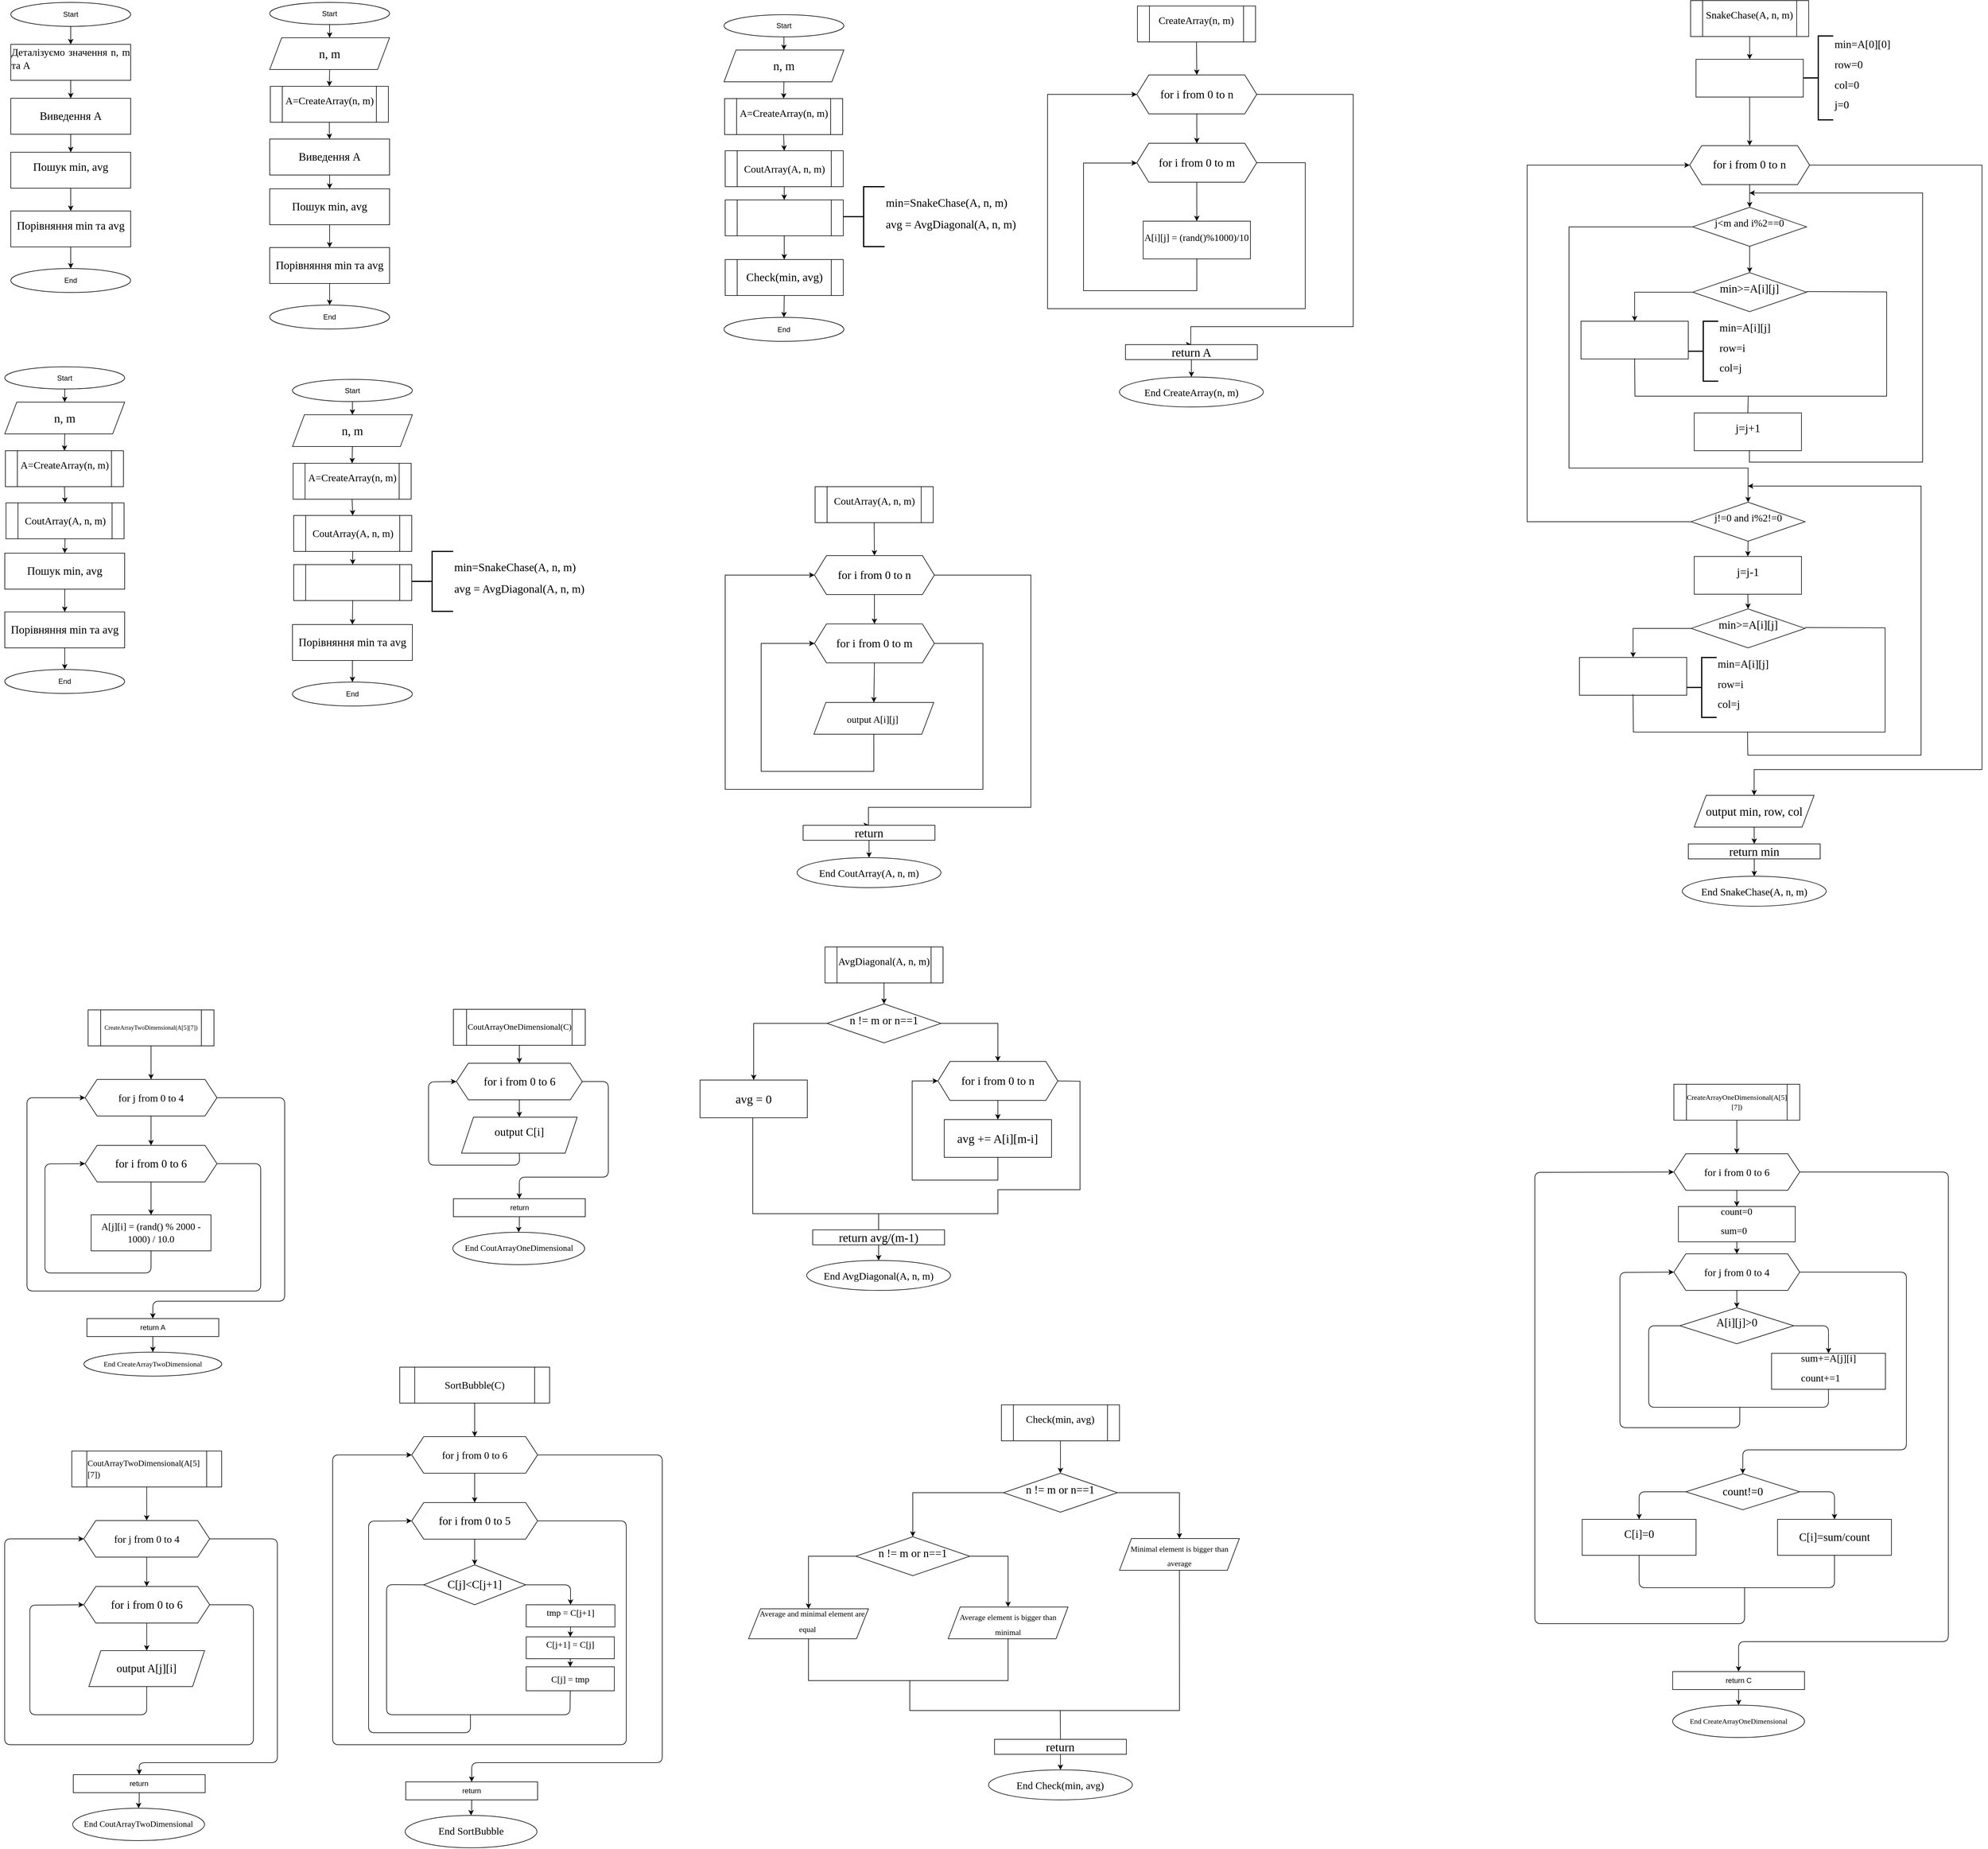 <mxfile version="15.9.4" type="device"><diagram id="HQh0ag_XJeH-CXDICoc3" name="Page-1"><mxGraphModel dx="770" dy="368" grid="1" gridSize="10" guides="1" tooltips="1" connect="1" arrows="1" fold="1" page="1" pageScale="1" pageWidth="1200" pageHeight="1600" math="0" shadow="0"><root><mxCell id="0"/><mxCell id="1" parent="0"/><mxCell id="I6QSeBc2mw891c44yu31-10" style="edgeStyle=orthogonalEdgeStyle;orthogonalLoop=1;jettySize=auto;html=1;entryX=0.5;entryY=0;entryDx=0;entryDy=0;fontSize=15;" parent="1" source="y3GbVdh1Fuk5TyobV5S5-34" target="I6QSeBc2mw891c44yu31-1" edge="1"><mxGeometry relative="1" as="geometry"/></mxCell><mxCell id="y3GbVdh1Fuk5TyobV5S5-34" value="&lt;span id=&quot;docs-internal-guid-45350cb3-7fff-aa7d-c5b3-0557f8f1d9ee&quot;&gt;&lt;font size=&quot;1&quot;&gt;&lt;p dir=&quot;ltr&quot; style=&quot;line-height: 1.295 ; text-align: justify ; margin-top: 0pt ; margin-bottom: 8pt&quot;&gt;&lt;span id=&quot;docs-internal-guid-042fd000-7fff-a95b-dc62-818253ba43be&quot;&gt;&lt;/span&gt;&lt;/p&gt;&lt;p dir=&quot;ltr&quot; style=&quot;line-height: 1.295 ; text-align: justify ; margin-top: 0pt ; margin-bottom: 8pt&quot;&gt;&lt;span id=&quot;docs-internal-guid-4dac7ade-7fff-7770-fa2c-4c7f8c4702b6&quot;&gt;&lt;span style=&quot;font-family: &amp;#34;times new roman&amp;#34; ; background-color: transparent ; vertical-align: baseline&quot;&gt;CreateArrayTwoDimensional(A[5][7]) &lt;/span&gt;&lt;/span&gt;&lt;br&gt;&lt;/p&gt;&lt;/font&gt;&lt;/span&gt;" style="shape=process;whiteSpace=wrap;html=1;backgroundOutline=1;" parent="1" vertex="1"><mxGeometry x="189" y="1711" width="210" height="60" as="geometry"/></mxCell><mxCell id="y3GbVdh1Fuk5TyobV5S5-50" value="&lt;span id=&quot;docs-internal-guid-36d122d3-7fff-4348-1572-a0814d72419e&quot;&gt;&lt;span style=&quot;background-color: transparent ; vertical-align: baseline&quot;&gt;&lt;font&gt;&lt;span id=&quot;docs-internal-guid-ac325291-7fff-3994-3619-739804e4735d&quot; style=&quot;font-size: 16px&quot;&gt;&lt;p dir=&quot;ltr&quot; style=&quot;line-height: 1.295 ; text-align: justify ; margin-top: 0pt ; margin-bottom: 8pt&quot;&gt;&lt;span id=&quot;docs-internal-guid-55477e5c-7fff-1fad-2d1c-bddcc63b23bb&quot;&gt;&lt;/span&gt;&lt;/p&gt;&lt;p dir=&quot;ltr&quot; style=&quot;line-height: 1.295 ; margin-top: 0pt ; margin-bottom: 8pt&quot;&gt;&lt;span style=&quot;font-family: &amp;#34;times new roman&amp;#34; ; color: rgb(0 , 0 , 0) ; background-color: transparent ; font-style: normal ; font-variant: normal ; text-decoration: none ; vertical-align: baseline&quot;&gt;A[j][i] = (&lt;/span&gt;&lt;span style=&quot;font-family: &amp;#34;times new roman&amp;#34; ; color: rgb(0 , 0 , 0) ; background-color: transparent ; font-style: normal ; font-variant: normal ; text-decoration: none ; vertical-align: baseline&quot;&gt;rand()&lt;/span&gt;&lt;span style=&quot;font-family: &amp;#34;times new roman&amp;#34; ; color: rgb(0 , 0 , 0) ; background-color: transparent ; font-style: normal ; font-variant: normal ; text-decoration: none ; vertical-align: baseline&quot;&gt; % 2000 - 1000) / 10.0&lt;/span&gt;&lt;/p&gt;&lt;/span&gt;&lt;/font&gt;&lt;/span&gt;&lt;/span&gt;" style="whiteSpace=wrap;html=1;" parent="1" vertex="1"><mxGeometry x="194" y="2053" width="200" height="60" as="geometry"/></mxCell><mxCell id="y3GbVdh1Fuk5TyobV5S5-65" style="edgeStyle=orthogonalEdgeStyle;orthogonalLoop=1;jettySize=auto;html=1;entryX=0.5;entryY=0;entryDx=0;entryDy=0;fontFamily=Helvetica;fontSize=15;" parent="1" source="y3GbVdh1Fuk5TyobV5S5-62" target="y3GbVdh1Fuk5TyobV5S5-64" edge="1"><mxGeometry relative="1" as="geometry"/></mxCell><mxCell id="y3GbVdh1Fuk5TyobV5S5-62" value="return A" style="whiteSpace=wrap;html=1;" parent="1" vertex="1"><mxGeometry x="187" y="2226" width="220" height="30" as="geometry"/></mxCell><mxCell id="y3GbVdh1Fuk5TyobV5S5-64" value="&lt;div style=&quot;text-align: center&quot;&gt;&lt;span style=&quot;font-family: &amp;#34;times new roman&amp;#34; ; text-align: justify&quot;&gt;End CreateArrayTwoDimensional&lt;/span&gt;&lt;/div&gt;" style="ellipse;whiteSpace=wrap;html=1;" parent="1" vertex="1"><mxGeometry x="182" y="2282" width="230" height="40" as="geometry"/></mxCell><mxCell id="y3GbVdh1Fuk5TyobV5S5-82" style="edgeStyle=orthogonalEdgeStyle;orthogonalLoop=1;jettySize=auto;html=1;entryX=0.5;entryY=0;entryDx=0;entryDy=0;fontFamily=Helvetica;fontSize=15;" parent="1" source="y3GbVdh1Fuk5TyobV5S5-77" target="y3GbVdh1Fuk5TyobV5S5-80" edge="1"><mxGeometry relative="1" as="geometry"/></mxCell><mxCell id="y3GbVdh1Fuk5TyobV5S5-77" value="Start" style="ellipse;whiteSpace=wrap;html=1;" parent="1" vertex="1"><mxGeometry x="60" y="30" width="200" height="40" as="geometry"/></mxCell><mxCell id="y3GbVdh1Fuk5TyobV5S5-78" value="End" style="ellipse;whiteSpace=wrap;html=1;" parent="1" vertex="1"><mxGeometry x="60" y="474" width="200" height="40" as="geometry"/></mxCell><mxCell id="y3GbVdh1Fuk5TyobV5S5-83" style="edgeStyle=orthogonalEdgeStyle;orthogonalLoop=1;jettySize=auto;html=1;fontFamily=Helvetica;fontSize=15;" parent="1" source="y3GbVdh1Fuk5TyobV5S5-80" target="y3GbVdh1Fuk5TyobV5S5-81" edge="1"><mxGeometry relative="1" as="geometry"/></mxCell><mxCell id="y3GbVdh1Fuk5TyobV5S5-80" value="&lt;span id=&quot;docs-internal-guid-36d122d3-7fff-4348-1572-a0814d72419e&quot;&gt;&lt;span style=&quot;background-color: transparent ; vertical-align: baseline&quot;&gt;&lt;font size=&quot;1&quot;&gt;&lt;span id=&quot;docs-internal-guid-31adaeec-7fff-296b-e83b-6566f193e75e&quot;&gt;&lt;p dir=&quot;ltr&quot; style=&quot;line-height: 1.295 ; text-align: justify ; margin-top: 0pt ; margin-bottom: 8pt&quot;&gt;&lt;span style=&quot;font-family: &amp;#34;times new roman&amp;#34; ; background-color: transparent ; vertical-align: baseline ; font-size: 17px&quot;&gt;Деталізуємо значення n, m та A&amp;nbsp;&lt;/span&gt;&lt;/p&gt;&lt;/span&gt;&lt;/font&gt;&lt;/span&gt;&lt;/span&gt;" style="whiteSpace=wrap;html=1;" parent="1" vertex="1"><mxGeometry x="60" y="100" width="200" height="60" as="geometry"/></mxCell><mxCell id="ZYnt0HijN4UCSvfBoGLu-2" style="edgeStyle=orthogonalEdgeStyle;orthogonalLoop=1;jettySize=auto;html=1;entryX=0.5;entryY=0;entryDx=0;entryDy=0;" parent="1" source="y3GbVdh1Fuk5TyobV5S5-81" target="i5hkTMGkbq1rOhyrqTeB-12" edge="1"><mxGeometry relative="1" as="geometry"><mxPoint x="160" y="280" as="targetPoint"/></mxGeometry></mxCell><mxCell id="y3GbVdh1Fuk5TyobV5S5-81" value="&lt;span id=&quot;docs-internal-guid-36d122d3-7fff-4348-1572-a0814d72419e&quot;&gt;&lt;span style=&quot;background-color: transparent ; vertical-align: baseline&quot;&gt;&lt;font size=&quot;1&quot;&gt;&lt;span id=&quot;docs-internal-guid-fac29716-7fff-191a-785b-0aab31674dd4&quot;&gt;&lt;p dir=&quot;ltr&quot; style=&quot;text-align: justify ; line-height: 1.295 ; margin-top: 0pt ; margin-bottom: 8pt&quot;&gt;&lt;span id=&quot;docs-internal-guid-5e7ee4bc-7fff-114a-0e36-fd202b840549&quot;&gt;&lt;/span&gt;&lt;/p&gt;&lt;p dir=&quot;ltr&quot; style=&quot;line-height: 1.295 ; text-align: justify ; margin-top: 0pt ; margin-bottom: 8pt&quot;&gt;&lt;span id=&quot;docs-internal-guid-40394467-7fff-738d-00d4-a96f9e37f315&quot;&gt;&lt;/span&gt;&lt;/p&gt;&lt;p dir=&quot;ltr&quot; style=&quot;line-height: 1.295 ; text-align: justify ; margin-top: 0pt ; margin-bottom: 8pt&quot;&gt;&lt;span style=&quot;font-size: 14pt ; font-family: &amp;#34;times new roman&amp;#34; ; color: rgb(0 , 0 , 0) ; background-color: transparent ; font-weight: 400 ; font-style: normal ; font-variant: normal ; text-decoration: none ; vertical-align: baseline&quot;&gt;Виведення A&lt;/span&gt;&lt;/p&gt;&lt;/span&gt;&lt;/font&gt;&lt;/span&gt;&lt;/span&gt;" style="whiteSpace=wrap;html=1;" parent="1" vertex="1"><mxGeometry x="60" y="190" width="200" height="60" as="geometry"/></mxCell><mxCell id="0sfi0VlNfEEbkaT_XAuF-32" style="edgeStyle=none;hachureGap=4;orthogonalLoop=1;jettySize=auto;html=1;entryX=0.5;entryY=0;entryDx=0;entryDy=0;fontFamily=Architects Daughter;fontSource=https%3A%2F%2Ffonts.googleapis.com%2Fcss%3Ffamily%3DArchitects%2BDaughter;fontSize=16;endArrow=classic;sourcePerimeterSpacing=8;targetPerimeterSpacing=8;endFill=1;exitX=0.5;exitY=1;exitDx=0;exitDy=0;" edge="1" parent="1" source="y3GbVdh1Fuk5TyobV5S5-86" target="0sfi0VlNfEEbkaT_XAuF-20"><mxGeometry relative="1" as="geometry"/></mxCell><mxCell id="y3GbVdh1Fuk5TyobV5S5-86" value="Start" style="ellipse;whiteSpace=wrap;html=1;" parent="1" vertex="1"><mxGeometry x="492" y="30" width="200" height="37" as="geometry"/></mxCell><mxCell id="y3GbVdh1Fuk5TyobV5S5-93" style="edgeStyle=orthogonalEdgeStyle;orthogonalLoop=1;jettySize=auto;html=1;entryX=0.5;entryY=0;entryDx=0;entryDy=0;fontFamily=Helvetica;fontSize=13;" parent="1" edge="1"><mxGeometry relative="1" as="geometry"><mxPoint x="380" y="1012.0" as="sourcePoint"/></mxGeometry></mxCell><mxCell id="zRg-J29XMpKY_KAImrMH-8" style="edgeStyle=orthogonalEdgeStyle;orthogonalLoop=1;jettySize=auto;html=1;fontSize=16;entryX=0.5;entryY=0;entryDx=0;entryDy=0;" parent="1" source="zRg-J29XMpKY_KAImrMH-5" target="rIOWAfaWc7cWdgX6ZltU-3" edge="1"><mxGeometry relative="1" as="geometry"><mxPoint x="592.0" y="328" as="targetPoint"/></mxGeometry></mxCell><mxCell id="zRg-J29XMpKY_KAImrMH-5" value="&lt;span id=&quot;docs-internal-guid-bc12612e-7fff-aea8-da92-a405dccf087f&quot;&gt;&lt;p dir=&quot;ltr&quot; style=&quot;line-height: 1.295 ; text-align: justify ; margin-top: 0pt ; margin-bottom: 8pt&quot;&gt;&lt;span style=&quot;font-family: &amp;#34;times new roman&amp;#34; ; background-color: transparent ; vertical-align: baseline&quot;&gt;&lt;font style=&quot;font-size: 17px&quot;&gt;A=CreateArray(n, m)&lt;/font&gt;&lt;/span&gt;&lt;/p&gt;&lt;/span&gt;" style="shape=process;whiteSpace=wrap;html=1;backgroundOutline=1;fontSize=16;" parent="1" vertex="1"><mxGeometry x="493" y="170" width="197" height="60" as="geometry"/></mxCell><mxCell id="I6QSeBc2mw891c44yu31-8" style="edgeStyle=orthogonalEdgeStyle;orthogonalLoop=1;jettySize=auto;html=1;entryX=0.5;entryY=0;entryDx=0;entryDy=0;fontSize=15;" parent="1" source="I6QSeBc2mw891c44yu31-1" target="I6QSeBc2mw891c44yu31-2" edge="1"><mxGeometry relative="1" as="geometry"/></mxCell><mxCell id="I6QSeBc2mw891c44yu31-12" style="edgeStyle=orthogonalEdgeStyle;orthogonalLoop=1;jettySize=auto;html=1;fontSize=15;entryX=0.5;entryY=0;entryDx=0;entryDy=0;" parent="1" source="I6QSeBc2mw891c44yu31-1" target="y3GbVdh1Fuk5TyobV5S5-62" edge="1"><mxGeometry relative="1" as="geometry"><mxPoint x="314" y="2230" as="targetPoint"/><Array as="points"><mxPoint x="517" y="1858"/><mxPoint x="517" y="2197"/><mxPoint x="297" y="2197"/><mxPoint x="297" y="2226"/></Array></mxGeometry></mxCell><mxCell id="I6QSeBc2mw891c44yu31-1" value="&lt;span id=&quot;docs-internal-guid-08e58fc8-7fff-9b5b-56e7-c6cf6ffece67&quot;&gt;&lt;font size=&quot;1&quot;&gt;&lt;p dir=&quot;ltr&quot; style=&quot;line-height: 1.295 ; text-align: justify ; margin-top: 0pt ; margin-bottom: 8pt&quot;&gt;&lt;span id=&quot;docs-internal-guid-2b20c769-7fff-83f8-d5e4-4cdafbd25589&quot;&gt;&lt;/span&gt;&lt;/p&gt;&lt;p dir=&quot;ltr&quot; style=&quot;line-height: 1.295 ; text-align: justify ; margin-top: 0pt ; margin-bottom: 8pt ; font-size: 17px&quot;&gt;&lt;span id=&quot;docs-internal-guid-6407f484-7fff-dee2-ae85-9530532083cc&quot;&gt;&lt;span style=&quot;font-family: &amp;#34;times new roman&amp;#34; ; background-color: transparent ; vertical-align: baseline&quot;&gt;for&lt;/span&gt;&lt;span style=&quot;font-family: &amp;#34;times new roman&amp;#34; ; background-color: transparent ; vertical-align: baseline&quot;&gt; j from 0 to 4&lt;/span&gt;&lt;/span&gt;&lt;br&gt;&lt;/p&gt;&lt;/font&gt;&lt;/span&gt;" style="shape=hexagon;perimeter=hexagonPerimeter2;whiteSpace=wrap;html=1;fixedSize=1;fontSize=16;" parent="1" vertex="1"><mxGeometry x="184" y="1827" width="220" height="61" as="geometry"/></mxCell><mxCell id="I6QSeBc2mw891c44yu31-4" style="edgeStyle=orthogonalEdgeStyle;orthogonalLoop=1;jettySize=auto;html=1;fontSize=15;" parent="1" source="I6QSeBc2mw891c44yu31-2" target="y3GbVdh1Fuk5TyobV5S5-50" edge="1"><mxGeometry relative="1" as="geometry"><mxPoint x="294" y="2027" as="targetPoint"/></mxGeometry></mxCell><mxCell id="I6QSeBc2mw891c44yu31-7" style="edgeStyle=orthogonalEdgeStyle;orthogonalLoop=1;jettySize=auto;html=1;fontSize=15;entryX=0;entryY=0.5;entryDx=0;entryDy=0;" parent="1" source="I6QSeBc2mw891c44yu31-2" target="I6QSeBc2mw891c44yu31-1" edge="1"><mxGeometry relative="1" as="geometry"><mxPoint x="-53" y="2257" as="targetPoint"/><Array as="points"><mxPoint x="477" y="1968"/><mxPoint x="477" y="2180"/><mxPoint x="87" y="2180"/><mxPoint x="87" y="1858"/></Array></mxGeometry></mxCell><mxCell id="I6QSeBc2mw891c44yu31-2" value="&lt;span id=&quot;docs-internal-guid-08e58fc8-7fff-9b5b-56e7-c6cf6ffece67&quot;&gt;&lt;p dir=&quot;ltr&quot; style=&quot;line-height: 1.295 ; text-align: justify ; margin-top: 0pt ; margin-bottom: 8pt&quot;&gt;&lt;span id=&quot;docs-internal-guid-a2d4cf71-7fff-19f9-15a2-8f9f667dcf9c&quot;&gt;&lt;/span&gt;&lt;/p&gt;&lt;p dir=&quot;ltr&quot; style=&quot;line-height: 1.295 ; margin-top: 0pt ; margin-bottom: 8pt&quot;&gt;&lt;span style=&quot;font-size: 14pt ; font-family: &amp;#34;times new roman&amp;#34; ; color: rgb(0 , 0 , 0) ; background-color: transparent ; font-style: normal ; font-variant: normal ; text-decoration: none ; vertical-align: baseline&quot;&gt;for&lt;/span&gt;&lt;span style=&quot;font-size: 14pt ; font-family: &amp;#34;times new roman&amp;#34; ; color: rgb(0 , 0 , 0) ; background-color: transparent ; font-style: normal ; font-variant: normal ; text-decoration: none ; vertical-align: baseline&quot;&gt; i from 0 to 6&lt;/span&gt;&lt;/p&gt;&lt;/span&gt;" style="shape=hexagon;perimeter=hexagonPerimeter2;whiteSpace=wrap;html=1;fixedSize=1;fontSize=16;" parent="1" vertex="1"><mxGeometry x="184" y="1937" width="220" height="61" as="geometry"/></mxCell><mxCell id="I6QSeBc2mw891c44yu31-6" value="" style="endArrow=classic;html=1;fontSize=15;entryX=0;entryY=0.5;entryDx=0;entryDy=0;exitX=0.5;exitY=1;exitDx=0;exitDy=0;" parent="1" source="y3GbVdh1Fuk5TyobV5S5-50" target="I6QSeBc2mw891c44yu31-2" edge="1"><mxGeometry width="50" height="50" relative="1" as="geometry"><mxPoint x="294" y="2170" as="sourcePoint"/><mxPoint x="191" y="1963.5" as="targetPoint"/><Array as="points"><mxPoint x="294" y="2150"/><mxPoint x="197" y="2150"/><mxPoint x="117" y="2150"/><mxPoint x="117" y="2057"/><mxPoint x="117" y="1968"/></Array></mxGeometry></mxCell><mxCell id="p0p2ILP-vLP6fGH7kdJc-3" style="edgeStyle=orthogonalEdgeStyle;orthogonalLoop=1;jettySize=auto;html=1;entryX=0.5;entryY=0;entryDx=0;entryDy=0;" parent="1" source="i5hkTMGkbq1rOhyrqTeB-12" target="p0p2ILP-vLP6fGH7kdJc-2" edge="1"><mxGeometry relative="1" as="geometry"/></mxCell><mxCell id="i5hkTMGkbq1rOhyrqTeB-12" value="&lt;span id=&quot;docs-internal-guid-6d4e5704-7fff-8bad-e6d9-3b4383817fcf&quot;&gt;&lt;p dir=&quot;ltr&quot; style=&quot;line-height: 1.295 ; text-align: justify ; margin-top: 0pt ; margin-bottom: 8pt&quot;&gt;&lt;span style=&quot;font-size: 14pt ; font-family: &amp;#34;times new roman&amp;#34; ; background-color: transparent ; vertical-align: baseline&quot;&gt;Пошук min, avg&lt;/span&gt;&lt;/p&gt;&lt;/span&gt;" style="whiteSpace=wrap;html=1;fontSize=16;" parent="1" vertex="1"><mxGeometry x="60" y="280" width="200" height="60" as="geometry"/></mxCell><mxCell id="p0p2ILP-vLP6fGH7kdJc-4" style="edgeStyle=orthogonalEdgeStyle;orthogonalLoop=1;jettySize=auto;html=1;entryX=0.5;entryY=0;entryDx=0;entryDy=0;" parent="1" source="p0p2ILP-vLP6fGH7kdJc-2" target="y3GbVdh1Fuk5TyobV5S5-78" edge="1"><mxGeometry relative="1" as="geometry"/></mxCell><mxCell id="p0p2ILP-vLP6fGH7kdJc-2" value="&lt;span id=&quot;docs-internal-guid-91429f8e-7fff-a11b-d809-9fa4dc2c46f3&quot;&gt;&lt;p dir=&quot;ltr&quot; style=&quot;line-height: 1.295 ; text-align: justify ; margin-top: 0pt ; margin-bottom: 8pt&quot;&gt;&lt;span style=&quot;font-size: 14pt ; font-family: &amp;#34;times new roman&amp;#34; ; background-color: transparent ; vertical-align: baseline&quot;&gt;Порівняння min та avg&lt;/span&gt;&lt;/p&gt;&lt;/span&gt;" style="whiteSpace=wrap;html=1;" parent="1" vertex="1"><mxGeometry x="60" y="378" width="200" height="60" as="geometry"/></mxCell><mxCell id="rIOWAfaWc7cWdgX6ZltU-1" value="End" style="ellipse;whiteSpace=wrap;html=1;" parent="1" vertex="1"><mxGeometry x="492" y="535" width="200" height="40" as="geometry"/></mxCell><mxCell id="rIOWAfaWc7cWdgX6ZltU-2" style="edgeStyle=orthogonalEdgeStyle;orthogonalLoop=1;jettySize=auto;html=1;entryX=0.5;entryY=0;entryDx=0;entryDy=0;" parent="1" source="rIOWAfaWc7cWdgX6ZltU-3" target="rIOWAfaWc7cWdgX6ZltU-5" edge="1"><mxGeometry relative="1" as="geometry"><mxPoint x="592" y="414" as="targetPoint"/></mxGeometry></mxCell><mxCell id="rIOWAfaWc7cWdgX6ZltU-3" value="&lt;span id=&quot;docs-internal-guid-36d122d3-7fff-4348-1572-a0814d72419e&quot;&gt;&lt;span style=&quot;background-color: transparent ; vertical-align: baseline&quot;&gt;&lt;font size=&quot;1&quot;&gt;&lt;span id=&quot;docs-internal-guid-fac29716-7fff-191a-785b-0aab31674dd4&quot;&gt;&lt;p dir=&quot;ltr&quot; style=&quot;text-align: justify ; line-height: 1.295 ; margin-top: 0pt ; margin-bottom: 8pt&quot;&gt;&lt;span id=&quot;docs-internal-guid-5e7ee4bc-7fff-114a-0e36-fd202b840549&quot;&gt;&lt;/span&gt;&lt;/p&gt;&lt;p dir=&quot;ltr&quot; style=&quot;line-height: 1.295 ; text-align: justify ; margin-top: 0pt ; margin-bottom: 8pt&quot;&gt;&lt;span style=&quot;font-family: &amp;#34;times new roman&amp;#34; ; font-size: 18.667px&quot;&gt;Виведення A&lt;/span&gt;&lt;br&gt;&lt;/p&gt;&lt;/span&gt;&lt;/font&gt;&lt;/span&gt;&lt;/span&gt;" style="whiteSpace=wrap;html=1;" parent="1" vertex="1"><mxGeometry x="492" y="258" width="200" height="60" as="geometry"/></mxCell><mxCell id="rIOWAfaWc7cWdgX6ZltU-4" style="edgeStyle=orthogonalEdgeStyle;orthogonalLoop=1;jettySize=auto;html=1;entryX=0.5;entryY=0;entryDx=0;entryDy=0;" parent="1" source="rIOWAfaWc7cWdgX6ZltU-5" target="rIOWAfaWc7cWdgX6ZltU-7" edge="1"><mxGeometry relative="1" as="geometry"/></mxCell><mxCell id="rIOWAfaWc7cWdgX6ZltU-5" value="&lt;span style=&quot;font-family: &amp;#34;times new roman&amp;#34; ; font-size: 18.667px ; text-align: justify&quot;&gt;Пошук min, avg&lt;/span&gt;" style="whiteSpace=wrap;html=1;fontSize=16;" parent="1" vertex="1"><mxGeometry x="492" y="341" width="200" height="60" as="geometry"/></mxCell><mxCell id="rIOWAfaWc7cWdgX6ZltU-6" style="edgeStyle=orthogonalEdgeStyle;orthogonalLoop=1;jettySize=auto;html=1;entryX=0.5;entryY=0;entryDx=0;entryDy=0;" parent="1" source="rIOWAfaWc7cWdgX6ZltU-7" target="rIOWAfaWc7cWdgX6ZltU-1" edge="1"><mxGeometry relative="1" as="geometry"/></mxCell><mxCell id="rIOWAfaWc7cWdgX6ZltU-7" value="&lt;span style=&quot;font-family: &amp;#34;times new roman&amp;#34; ; font-size: 18.667px ; text-align: justify&quot;&gt;Порівняння min та avg&lt;/span&gt;" style="whiteSpace=wrap;html=1;" parent="1" vertex="1"><mxGeometry x="492" y="439" width="200" height="60" as="geometry"/></mxCell><mxCell id="rIOWAfaWc7cWdgX6ZltU-90" style="edgeStyle=orthogonalEdgeStyle;orthogonalLoop=1;jettySize=auto;html=1;entryX=0.5;entryY=0;entryDx=0;entryDy=0;fontSize=15;" parent="1" source="rIOWAfaWc7cWdgX6ZltU-91" target="rIOWAfaWc7cWdgX6ZltU-103" edge="1"><mxGeometry relative="1" as="geometry"/></mxCell><mxCell id="rIOWAfaWc7cWdgX6ZltU-91" value="&lt;span id=&quot;docs-internal-guid-45350cb3-7fff-aa7d-c5b3-0557f8f1d9ee&quot;&gt;&lt;font size=&quot;1&quot;&gt;&lt;p dir=&quot;ltr&quot; style=&quot;line-height: 1.295 ; text-align: justify ; margin-top: 0pt ; margin-bottom: 8pt&quot;&gt;&lt;span id=&quot;docs-internal-guid-042fd000-7fff-a95b-dc62-818253ba43be&quot;&gt;&lt;/span&gt;&lt;/p&gt;&lt;p dir=&quot;ltr&quot; style=&quot;line-height: 1.295 ; text-align: justify ; margin-top: 0pt ; margin-bottom: 8pt&quot;&gt;&lt;span id=&quot;docs-internal-guid-88fbe4bc-7fff-21d2-079b-68f9802289bf&quot;&gt;&lt;/span&gt;&lt;/p&gt;&lt;p dir=&quot;ltr&quot; style=&quot;line-height: 1.295 ; margin-top: 0pt ; margin-bottom: 8pt&quot;&gt;&lt;span style=&quot;font-family: &amp;#34;times new roman&amp;#34; ; color: rgb(0 , 0 , 0) ; background-color: transparent ; font-style: normal ; font-variant: normal ; text-decoration: none ; vertical-align: baseline ; font-size: 12px&quot;&gt;CreateArrayOneDimensional(A[5][7])&lt;/span&gt;&lt;/p&gt;&lt;/font&gt;&lt;/span&gt;" style="shape=process;whiteSpace=wrap;html=1;backgroundOutline=1;" parent="1" vertex="1"><mxGeometry x="2834.86" y="1835" width="210" height="60" as="geometry"/></mxCell><mxCell id="rIOWAfaWc7cWdgX6ZltU-92" style="edgeStyle=orthogonalEdgeStyle;orthogonalLoop=1;jettySize=auto;html=1;entryX=0.5;entryY=0;entryDx=0;entryDy=0;fontFamily=Helvetica;fontSize=12;exitX=1;exitY=0.5;exitDx=0;exitDy=0;" parent="1" source="rIOWAfaWc7cWdgX6ZltU-93" target="rIOWAfaWc7cWdgX6ZltU-94" edge="1"><mxGeometry relative="1" as="geometry"><mxPoint x="3037.86" y="2238" as="sourcePoint"/><Array as="points"><mxPoint x="3092.86" y="2238"/></Array></mxGeometry></mxCell><mxCell id="rIOWAfaWc7cWdgX6ZltU-93" value="&lt;span id=&quot;docs-internal-guid-788157ae-7fff-b1d9-091e-94ff24a3256e&quot;&gt;&lt;p dir=&quot;ltr&quot; style=&quot;line-height: 1.295 ; text-align: justify ; margin-top: 0pt ; margin-bottom: 8pt&quot;&gt;&lt;span style=&quot;font-size: 14pt ; font-family: &amp;#34;times new roman&amp;#34; ; background-color: transparent ; vertical-align: baseline&quot;&gt;A[i][j]&amp;gt;0&lt;/span&gt;&lt;/p&gt;&lt;/span&gt;" style="rhombus;whiteSpace=wrap;html=1;" parent="1" vertex="1"><mxGeometry x="2844.86" y="2208" width="190" height="60" as="geometry"/></mxCell><mxCell id="rIOWAfaWc7cWdgX6ZltU-94" value="&lt;span id=&quot;docs-internal-guid-36d122d3-7fff-4348-1572-a0814d72419e&quot;&gt;&lt;span style=&quot;background-color: transparent ; vertical-align: baseline&quot;&gt;&lt;font&gt;&lt;span id=&quot;docs-internal-guid-ac325291-7fff-3994-3619-739804e4735d&quot;&gt;&lt;p dir=&quot;ltr&quot; style=&quot;line-height: 1.295 ; text-align: justify ; margin-top: 0pt ; margin-bottom: 8pt&quot;&gt;&lt;span style=&quot;font-size: 17px ; font-family: &amp;#34;times new roman&amp;#34; ; background-color: transparent ; vertical-align: baseline&quot;&gt;sum+=A[j][i]&lt;/span&gt;&lt;/p&gt;&lt;p dir=&quot;ltr&quot; style=&quot;line-height: 1.295 ; text-align: justify ; margin-top: 0pt ; margin-bottom: 8pt&quot;&gt;&lt;span style=&quot;font-size: 17px ; font-family: &amp;#34;times new roman&amp;#34; ; background-color: transparent ; vertical-align: baseline&quot;&gt;count+=1&lt;/span&gt;&lt;/p&gt;&lt;/span&gt;&lt;/font&gt;&lt;/span&gt;&lt;/span&gt;" style="whiteSpace=wrap;html=1;" parent="1" vertex="1"><mxGeometry x="2997.86" y="2284" width="190" height="60" as="geometry"/></mxCell><mxCell id="rIOWAfaWc7cWdgX6ZltU-95" value="" style="endArrow=none;html=1;fontFamily=Helvetica;fontSize=12;entryX=0.5;entryY=1;entryDx=0;entryDy=0;exitX=0;exitY=0.5;exitDx=0;exitDy=0;" parent="1" edge="1"><mxGeometry width="50" height="50" relative="1" as="geometry"><mxPoint x="2844.86" y="2238" as="sourcePoint"/><mxPoint x="3092.86" y="2344" as="targetPoint"/><Array as="points"><mxPoint x="2792.86" y="2238"/><mxPoint x="2792.86" y="2308"/><mxPoint x="2792.86" y="2374"/><mxPoint x="3092.86" y="2374"/></Array></mxGeometry></mxCell><mxCell id="rIOWAfaWc7cWdgX6ZltU-112" style="edgeStyle=orthogonalEdgeStyle;orthogonalLoop=1;jettySize=auto;html=1;entryX=0.5;entryY=0;entryDx=0;entryDy=0;fontSize=16;" parent="1" source="rIOWAfaWc7cWdgX6ZltU-103" target="rIOWAfaWc7cWdgX6ZltU-111" edge="1"><mxGeometry relative="1" as="geometry"/></mxCell><mxCell id="rIOWAfaWc7cWdgX6ZltU-133" style="edgeStyle=orthogonalEdgeStyle;orthogonalLoop=1;jettySize=auto;html=1;fontSize=16;entryX=0.5;entryY=0;entryDx=0;entryDy=0;" parent="1" source="rIOWAfaWc7cWdgX6ZltU-103" target="rIOWAfaWc7cWdgX6ZltU-131" edge="1"><mxGeometry relative="1" as="geometry"><mxPoint x="3252.86" y="2815" as="targetPoint"/><Array as="points"><mxPoint x="3292.86" y="1982"/><mxPoint x="3292.86" y="2765"/><mxPoint x="2942.86" y="2765"/></Array></mxGeometry></mxCell><mxCell id="rIOWAfaWc7cWdgX6ZltU-103" value="&lt;span id=&quot;docs-internal-guid-08e58fc8-7fff-9b5b-56e7-c6cf6ffece67&quot;&gt;&lt;font style=&quot;font-size: 17px&quot;&gt;&lt;p dir=&quot;ltr&quot; style=&quot;line-height: 1.295 ; text-align: justify ; margin-top: 0pt ; margin-bottom: 8pt&quot;&gt;&lt;span id=&quot;docs-internal-guid-2b20c769-7fff-83f8-d5e4-4cdafbd25589&quot;&gt;&lt;/span&gt;&lt;/p&gt;&lt;p dir=&quot;ltr&quot; style=&quot;line-height: 1.295 ; text-align: justify ; margin-top: 0pt ; margin-bottom: 8pt ; font-size: 17px&quot;&gt;&lt;span id=&quot;docs-internal-guid-77b76231-7fff-5a51-2445-b4888eea1a95&quot;&gt;&lt;/span&gt;&lt;/p&gt;&lt;p dir=&quot;ltr&quot; style=&quot;line-height: 1.295 ; text-align: justify ; margin-top: 0pt ; margin-bottom: 8pt&quot;&gt;&lt;span style=&quot;font-family: &amp;#34;times new roman&amp;#34; ; color: rgb(0 , 0 , 0) ; background-color: transparent ; font-style: normal ; font-variant: normal ; text-decoration: none ; vertical-align: baseline&quot;&gt;for &lt;/span&gt;&lt;span style=&quot;font-family: &amp;#34;times new roman&amp;#34; ; color: rgb(0 , 0 , 0) ; background-color: transparent ; font-style: normal ; font-variant: normal ; text-decoration: none ; vertical-align: baseline&quot;&gt;i from 0 to 6&lt;/span&gt;&lt;/p&gt;&lt;/font&gt;&lt;/span&gt;" style="shape=hexagon;perimeter=hexagonPerimeter2;whiteSpace=wrap;html=1;fixedSize=1;fontSize=16;" parent="1" vertex="1"><mxGeometry x="2834.86" y="1951" width="210" height="61" as="geometry"/></mxCell><mxCell id="rIOWAfaWc7cWdgX6ZltU-104" style="edgeStyle=orthogonalEdgeStyle;orthogonalLoop=1;jettySize=auto;html=1;fontSize=15;" parent="1" source="rIOWAfaWc7cWdgX6ZltU-106" target="rIOWAfaWc7cWdgX6ZltU-93" edge="1"><mxGeometry relative="1" as="geometry"/></mxCell><mxCell id="rIOWAfaWc7cWdgX6ZltU-123" style="edgeStyle=orthogonalEdgeStyle;orthogonalLoop=1;jettySize=auto;html=1;fontSize=16;entryX=0.5;entryY=0;entryDx=0;entryDy=0;" parent="1" source="rIOWAfaWc7cWdgX6ZltU-106" target="rIOWAfaWc7cWdgX6ZltU-120" edge="1"><mxGeometry relative="1" as="geometry"><mxPoint x="3232.86" y="2445" as="targetPoint"/><Array as="points"><mxPoint x="3222.86" y="2149"/><mxPoint x="3222.86" y="2445"/><mxPoint x="2949.86" y="2445"/></Array></mxGeometry></mxCell><mxCell id="rIOWAfaWc7cWdgX6ZltU-106" value="&lt;span id=&quot;docs-internal-guid-08e58fc8-7fff-9b5b-56e7-c6cf6ffece67&quot;&gt;&lt;p dir=&quot;ltr&quot; style=&quot;line-height: 1.295 ; text-align: justify ; margin-top: 0pt ; margin-bottom: 8pt&quot;&gt;&lt;span id=&quot;docs-internal-guid-a2d4cf71-7fff-19f9-15a2-8f9f667dcf9c&quot;&gt;&lt;/span&gt;&lt;/p&gt;&lt;p dir=&quot;ltr&quot; style=&quot;line-height: 1.295 ; margin-top: 0pt ; margin-bottom: 8pt ; font-size: 17px&quot;&gt;&lt;span id=&quot;docs-internal-guid-bd0ba437-7fff-7ee3-5467-2825226ac12c&quot;&gt;&lt;span style=&quot;font-family: &amp;#34;times new roman&amp;#34; ; background-color: transparent ; vertical-align: baseline&quot;&gt;for &lt;/span&gt;&lt;span style=&quot;font-family: &amp;#34;times new roman&amp;#34; ; background-color: transparent ; vertical-align: baseline&quot;&gt;j from 0 to 4&lt;/span&gt;&lt;/span&gt;&lt;br&gt;&lt;/p&gt;&lt;/span&gt;" style="shape=hexagon;perimeter=hexagonPerimeter2;whiteSpace=wrap;html=1;fixedSize=1;fontSize=16;" parent="1" vertex="1"><mxGeometry x="2834.86" y="2118" width="210" height="61" as="geometry"/></mxCell><mxCell id="rIOWAfaWc7cWdgX6ZltU-107" value="" style="endArrow=classic;html=1;fontSize=15;entryX=0;entryY=0.5;entryDx=0;entryDy=0;" parent="1" target="rIOWAfaWc7cWdgX6ZltU-106" edge="1"><mxGeometry width="50" height="50" relative="1" as="geometry"><mxPoint x="2944.86" y="2374" as="sourcePoint"/><mxPoint x="2836.86" y="2144.5" as="targetPoint"/><Array as="points"><mxPoint x="2944.86" y="2408"/><mxPoint x="2744.86" y="2408"/><mxPoint x="2744.86" y="2149"/></Array></mxGeometry></mxCell><mxCell id="rIOWAfaWc7cWdgX6ZltU-113" style="edgeStyle=orthogonalEdgeStyle;orthogonalLoop=1;jettySize=auto;html=1;fontSize=16;" parent="1" source="rIOWAfaWc7cWdgX6ZltU-111" target="rIOWAfaWc7cWdgX6ZltU-106" edge="1"><mxGeometry relative="1" as="geometry"/></mxCell><mxCell id="rIOWAfaWc7cWdgX6ZltU-111" value="&lt;span id=&quot;docs-internal-guid-d26bb90c-7fff-76f2-6d8b-b7c4f01d197e&quot;&gt;&lt;font face=&quot;times new roman&quot;&gt;&lt;p dir=&quot;ltr&quot; style=&quot;line-height: 1.295 ; text-align: justify ; margin-top: 0pt ; margin-bottom: 8pt&quot;&gt;&lt;span&gt;count=0&lt;/span&gt;&lt;/p&gt;&lt;p dir=&quot;ltr&quot; style=&quot;line-height: 1.295 ; text-align: justify ; margin-top: 0pt ; margin-bottom: 8pt&quot;&gt;&lt;span&gt;sum=0&lt;/span&gt;&lt;/p&gt;&lt;/font&gt;&lt;/span&gt;" style="whiteSpace=wrap;html=1;fontSize=16;" parent="1" vertex="1"><mxGeometry x="2842.36" y="2039" width="195" height="59" as="geometry"/></mxCell><mxCell id="rIOWAfaWc7cWdgX6ZltU-119" style="edgeStyle=orthogonalEdgeStyle;orthogonalLoop=1;jettySize=auto;html=1;entryX=0.5;entryY=0;entryDx=0;entryDy=0;fontFamily=Helvetica;fontSize=12;exitX=1;exitY=0.5;exitDx=0;exitDy=0;" parent="1" source="rIOWAfaWc7cWdgX6ZltU-120" target="rIOWAfaWc7cWdgX6ZltU-121" edge="1"><mxGeometry relative="1" as="geometry"><mxPoint x="3047.86" y="2515" as="sourcePoint"/><Array as="points"><mxPoint x="3102.86" y="2515"/></Array></mxGeometry></mxCell><mxCell id="rIOWAfaWc7cWdgX6ZltU-126" style="edgeStyle=orthogonalEdgeStyle;orthogonalLoop=1;jettySize=auto;html=1;fontSize=16;entryX=0.5;entryY=0;entryDx=0;entryDy=0;exitX=0;exitY=0.5;exitDx=0;exitDy=0;" parent="1" source="rIOWAfaWc7cWdgX6ZltU-120" target="rIOWAfaWc7cWdgX6ZltU-124" edge="1"><mxGeometry relative="1" as="geometry"><mxPoint x="2766.86" y="2515" as="targetPoint"/><mxPoint x="2858.86" y="2515" as="sourcePoint"/><Array as="points"><mxPoint x="2776.86" y="2515"/></Array></mxGeometry></mxCell><mxCell id="rIOWAfaWc7cWdgX6ZltU-120" value="&lt;span id=&quot;docs-internal-guid-788157ae-7fff-b1d9-091e-94ff24a3256e&quot;&gt;&lt;p dir=&quot;ltr&quot; style=&quot;line-height: 1.295 ; text-align: justify ; margin-top: 0pt ; margin-bottom: 8pt&quot;&gt;&lt;span id=&quot;docs-internal-guid-d43fd37c-7fff-c8a8-a127-bba2a20a1de2&quot;&gt;&lt;/span&gt;&lt;/p&gt;&lt;p dir=&quot;ltr&quot; style=&quot;line-height: 1.295 ; text-align: justify ; margin-top: 0pt ; margin-bottom: 8pt&quot;&gt;&lt;span style=&quot;font-size: 14pt ; font-family: &amp;#34;times new roman&amp;#34; ; color: rgb(0 , 0 , 0) ; background-color: transparent ; font-weight: 400 ; font-style: normal ; font-variant: normal ; text-decoration: none ; vertical-align: baseline&quot;&gt;count!=0&lt;/span&gt;&lt;/p&gt;&lt;/span&gt;" style="rhombus;whiteSpace=wrap;html=1;" parent="1" vertex="1"><mxGeometry x="2854.86" y="2485" width="190" height="60" as="geometry"/></mxCell><mxCell id="rIOWAfaWc7cWdgX6ZltU-121" value="&lt;span id=&quot;docs-internal-guid-36d122d3-7fff-4348-1572-a0814d72419e&quot;&gt;&lt;span style=&quot;background-color: transparent ; vertical-align: baseline&quot;&gt;&lt;font&gt;&lt;span id=&quot;docs-internal-guid-ac325291-7fff-3994-3619-739804e4735d&quot;&gt;&lt;p dir=&quot;ltr&quot; style=&quot;line-height: 1.295 ; text-align: justify ; margin-top: 0pt ; margin-bottom: 8pt&quot;&gt;&lt;span id=&quot;docs-internal-guid-9e00706b-7fff-df0b-3ade-867d0084b872&quot;&gt;&lt;/span&gt;&lt;/p&gt;&lt;p dir=&quot;ltr&quot; style=&quot;line-height: 1.295 ; text-align: justify ; margin-top: 0pt ; margin-bottom: 8pt&quot;&gt;&lt;span style=&quot;font-size: 14pt ; font-family: &amp;#34;times new roman&amp;#34; ; color: rgb(0 , 0 , 0) ; background-color: transparent ; font-weight: 400 ; font-style: normal ; font-variant: normal ; text-decoration: none ; vertical-align: baseline&quot;&gt;C[i]=sum/count&lt;/span&gt;&lt;/p&gt;&lt;/span&gt;&lt;/font&gt;&lt;/span&gt;&lt;/span&gt;" style="whiteSpace=wrap;html=1;" parent="1" vertex="1"><mxGeometry x="3007.86" y="2561" width="190" height="60" as="geometry"/></mxCell><mxCell id="rIOWAfaWc7cWdgX6ZltU-124" value="&lt;span id=&quot;docs-internal-guid-36d122d3-7fff-4348-1572-a0814d72419e&quot;&gt;&lt;span style=&quot;background-color: transparent ; vertical-align: baseline&quot;&gt;&lt;font&gt;&lt;span id=&quot;docs-internal-guid-ac325291-7fff-3994-3619-739804e4735d&quot;&gt;&lt;p dir=&quot;ltr&quot; style=&quot;line-height: 1.295 ; text-align: justify ; margin-top: 0pt ; margin-bottom: 8pt&quot;&gt;&lt;span id=&quot;docs-internal-guid-85cedbf3-7fff-f984-73d0-836337c20164&quot;&gt;&lt;span style=&quot;font-size: 14pt ; font-family: &amp;#34;times new roman&amp;#34; ; background-color: transparent ; vertical-align: baseline&quot;&gt;C[i]=0&lt;/span&gt;&lt;/span&gt;&lt;br&gt;&lt;/p&gt;&lt;/span&gt;&lt;/font&gt;&lt;/span&gt;&lt;/span&gt;" style="whiteSpace=wrap;html=1;" parent="1" vertex="1"><mxGeometry x="2681.86" y="2561" width="190" height="60" as="geometry"/></mxCell><mxCell id="rIOWAfaWc7cWdgX6ZltU-127" value="" style="endArrow=none;html=1;fontSize=16;entryX=0.5;entryY=1;entryDx=0;entryDy=0;exitX=0.5;exitY=1;exitDx=0;exitDy=0;" parent="1" source="rIOWAfaWc7cWdgX6ZltU-121" target="rIOWAfaWc7cWdgX6ZltU-124" edge="1"><mxGeometry width="50" height="50" relative="1" as="geometry"><mxPoint x="2992.86" y="2605" as="sourcePoint"/><mxPoint x="3042.86" y="2555" as="targetPoint"/><Array as="points"><mxPoint x="3102.86" y="2675"/><mxPoint x="2776.86" y="2675"/></Array></mxGeometry></mxCell><mxCell id="rIOWAfaWc7cWdgX6ZltU-128" value="" style="endArrow=classic;html=1;fontSize=16;entryX=0;entryY=0.5;entryDx=0;entryDy=0;" parent="1" target="rIOWAfaWc7cWdgX6ZltU-103" edge="1"><mxGeometry width="50" height="50" relative="1" as="geometry"><mxPoint x="2952.86" y="2675" as="sourcePoint"/><mxPoint x="2612.86" y="1975" as="targetPoint"/><Array as="points"><mxPoint x="2952.86" y="2735"/><mxPoint x="2602.86" y="2735"/><mxPoint x="2602.86" y="1982"/></Array></mxGeometry></mxCell><mxCell id="rIOWAfaWc7cWdgX6ZltU-130" style="edgeStyle=orthogonalEdgeStyle;orthogonalLoop=1;jettySize=auto;html=1;entryX=0.5;entryY=0;entryDx=0;entryDy=0;fontFamily=Helvetica;fontSize=15;" parent="1" source="rIOWAfaWc7cWdgX6ZltU-131" target="rIOWAfaWc7cWdgX6ZltU-132" edge="1"><mxGeometry relative="1" as="geometry"/></mxCell><mxCell id="rIOWAfaWc7cWdgX6ZltU-131" value="return С" style="whiteSpace=wrap;html=1;" parent="1" vertex="1"><mxGeometry x="2832.86" y="2815" width="220" height="30" as="geometry"/></mxCell><mxCell id="rIOWAfaWc7cWdgX6ZltU-132" value="&lt;span style=&quot;font-family: &amp;#34;times new roman&amp;#34;&quot;&gt;End CreateArrayOneDimensional&lt;/span&gt;" style="ellipse;whiteSpace=wrap;html=1;" parent="1" vertex="1"><mxGeometry x="2832.86" y="2871" width="220" height="54" as="geometry"/></mxCell><mxCell id="rIOWAfaWc7cWdgX6ZltU-134" style="edgeStyle=orthogonalEdgeStyle;orthogonalLoop=1;jettySize=auto;html=1;entryX=0.5;entryY=0;entryDx=0;entryDy=0;fontSize=15;" parent="1" source="rIOWAfaWc7cWdgX6ZltU-135" target="rIOWAfaWc7cWdgX6ZltU-142" edge="1"><mxGeometry relative="1" as="geometry"/></mxCell><mxCell id="rIOWAfaWc7cWdgX6ZltU-135" value="&lt;span id=&quot;docs-internal-guid-45350cb3-7fff-aa7d-c5b3-0557f8f1d9ee&quot;&gt;&lt;font size=&quot;1&quot;&gt;&lt;p dir=&quot;ltr&quot; style=&quot;line-height: 1.295 ; text-align: justify ; margin-top: 0pt ; margin-bottom: 8pt&quot;&gt;&lt;span id=&quot;docs-internal-guid-042fd000-7fff-a95b-dc62-818253ba43be&quot;&gt;&lt;/span&gt;&lt;/p&gt;&lt;p dir=&quot;ltr&quot; style=&quot;line-height: 1.295 ; text-align: justify ; margin-top: 0pt ; margin-bottom: 8pt&quot;&gt;&lt;span id=&quot;docs-internal-guid-5ae11128-7fff-ef4d-758a-4a8dffbc4e17&quot;&gt;&lt;/span&gt;&lt;/p&gt;&lt;p dir=&quot;ltr&quot; style=&quot;line-height: 1.295 ; text-align: justify ; margin-top: 0pt ; margin-bottom: 8pt&quot;&gt;&lt;span style=&quot;font-family: &amp;#34;times new roman&amp;#34; ; color: rgb(0 , 0 , 0) ; background-color: transparent ; font-style: normal ; font-variant: normal ; text-decoration: none ; vertical-align: baseline ; font-size: 14px&quot;&gt;CoutArrayTwoDimensional(A[5][7])&amp;nbsp;&lt;/span&gt;&lt;/p&gt;&lt;/font&gt;&lt;/span&gt;" style="shape=process;whiteSpace=wrap;html=1;backgroundOutline=1;" parent="1" vertex="1"><mxGeometry x="161.8" y="2447" width="250" height="60" as="geometry"/></mxCell><mxCell id="rIOWAfaWc7cWdgX6ZltU-140" style="edgeStyle=orthogonalEdgeStyle;orthogonalLoop=1;jettySize=auto;html=1;entryX=0.5;entryY=0;entryDx=0;entryDy=0;fontSize=15;" parent="1" source="rIOWAfaWc7cWdgX6ZltU-142" target="rIOWAfaWc7cWdgX6ZltU-145" edge="1"><mxGeometry relative="1" as="geometry"/></mxCell><mxCell id="rIOWAfaWc7cWdgX6ZltU-151" style="edgeStyle=orthogonalEdgeStyle;orthogonalLoop=1;jettySize=auto;html=1;fontSize=14;entryX=0.5;entryY=0;entryDx=0;entryDy=0;" parent="1" source="rIOWAfaWc7cWdgX6ZltU-142" target="rIOWAfaWc7cWdgX6ZltU-149" edge="1"><mxGeometry relative="1" as="geometry"><mxPoint x="524.8" y="2967.0" as="targetPoint"/><Array as="points"><mxPoint x="504.8" y="2594"/><mxPoint x="504.8" y="2967"/><mxPoint x="274.8" y="2967"/></Array></mxGeometry></mxCell><mxCell id="rIOWAfaWc7cWdgX6ZltU-142" value="&lt;span id=&quot;docs-internal-guid-08e58fc8-7fff-9b5b-56e7-c6cf6ffece67&quot;&gt;&lt;font size=&quot;1&quot;&gt;&lt;p dir=&quot;ltr&quot; style=&quot;line-height: 1.295 ; text-align: justify ; margin-top: 0pt ; margin-bottom: 8pt&quot;&gt;&lt;span id=&quot;docs-internal-guid-2b20c769-7fff-83f8-d5e4-4cdafbd25589&quot;&gt;&lt;/span&gt;&lt;/p&gt;&lt;p dir=&quot;ltr&quot; style=&quot;line-height: 1.295 ; text-align: justify ; margin-top: 0pt ; margin-bottom: 8pt ; font-size: 17px&quot;&gt;&lt;span id=&quot;docs-internal-guid-6407f484-7fff-dee2-ae85-9530532083cc&quot;&gt;&lt;span style=&quot;font-family: &amp;#34;times new roman&amp;#34; ; background-color: transparent ; vertical-align: baseline&quot;&gt;for&lt;/span&gt;&lt;span style=&quot;font-family: &amp;#34;times new roman&amp;#34; ; background-color: transparent ; vertical-align: baseline&quot;&gt; j from 0 to 4&lt;/span&gt;&lt;/span&gt;&lt;br&gt;&lt;/p&gt;&lt;/font&gt;&lt;/span&gt;" style="shape=hexagon;perimeter=hexagonPerimeter2;whiteSpace=wrap;html=1;fixedSize=1;fontSize=16;" parent="1" vertex="1"><mxGeometry x="181.8" y="2563" width="210" height="61" as="geometry"/></mxCell><mxCell id="rIOWAfaWc7cWdgX6ZltU-143" style="edgeStyle=orthogonalEdgeStyle;orthogonalLoop=1;jettySize=auto;html=1;fontSize=15;entryX=0.5;entryY=0;entryDx=0;entryDy=0;" parent="1" source="rIOWAfaWc7cWdgX6ZltU-145" target="rIOWAfaWc7cWdgX6ZltU-147" edge="1"><mxGeometry relative="1" as="geometry"><mxPoint x="286.8" y="2777" as="targetPoint"/></mxGeometry></mxCell><mxCell id="rIOWAfaWc7cWdgX6ZltU-144" style="edgeStyle=orthogonalEdgeStyle;orthogonalLoop=1;jettySize=auto;html=1;fontSize=15;entryX=0;entryY=0.5;entryDx=0;entryDy=0;" parent="1" source="rIOWAfaWc7cWdgX6ZltU-145" target="rIOWAfaWc7cWdgX6ZltU-142" edge="1"><mxGeometry relative="1" as="geometry"><mxPoint x="-60.2" y="2993" as="targetPoint"/><Array as="points"><mxPoint x="464.8" y="2704"/><mxPoint x="464.8" y="2937"/><mxPoint x="49.8" y="2937"/><mxPoint x="49.8" y="2594"/></Array></mxGeometry></mxCell><mxCell id="rIOWAfaWc7cWdgX6ZltU-145" value="&lt;span id=&quot;docs-internal-guid-08e58fc8-7fff-9b5b-56e7-c6cf6ffece67&quot;&gt;&lt;p dir=&quot;ltr&quot; style=&quot;line-height: 1.295 ; text-align: justify ; margin-top: 0pt ; margin-bottom: 8pt&quot;&gt;&lt;span id=&quot;docs-internal-guid-a2d4cf71-7fff-19f9-15a2-8f9f667dcf9c&quot;&gt;&lt;/span&gt;&lt;/p&gt;&lt;p dir=&quot;ltr&quot; style=&quot;line-height: 1.295 ; margin-top: 0pt ; margin-bottom: 8pt&quot;&gt;&lt;span style=&quot;font-size: 14pt ; font-family: &amp;#34;times new roman&amp;#34; ; color: rgb(0 , 0 , 0) ; background-color: transparent ; font-style: normal ; font-variant: normal ; text-decoration: none ; vertical-align: baseline&quot;&gt;for&lt;/span&gt;&lt;span style=&quot;font-size: 14pt ; font-family: &amp;#34;times new roman&amp;#34; ; color: rgb(0 , 0 , 0) ; background-color: transparent ; font-style: normal ; font-variant: normal ; text-decoration: none ; vertical-align: baseline&quot;&gt; i from 0 to 6&lt;/span&gt;&lt;/p&gt;&lt;/span&gt;" style="shape=hexagon;perimeter=hexagonPerimeter2;whiteSpace=wrap;html=1;fixedSize=1;fontSize=16;" parent="1" vertex="1"><mxGeometry x="181.8" y="2673" width="210" height="61" as="geometry"/></mxCell><mxCell id="rIOWAfaWc7cWdgX6ZltU-146" value="" style="endArrow=classic;html=1;fontSize=15;entryX=0;entryY=0.5;entryDx=0;entryDy=0;exitX=0.5;exitY=1;exitDx=0;exitDy=0;" parent="1" source="rIOWAfaWc7cWdgX6ZltU-147" target="rIOWAfaWc7cWdgX6ZltU-145" edge="1"><mxGeometry width="50" height="50" relative="1" as="geometry"><mxPoint x="291.8" y="2929" as="sourcePoint"/><mxPoint x="183.8" y="2699.5" as="targetPoint"/><Array as="points"><mxPoint x="286.8" y="2887"/><mxPoint x="91.8" y="2887"/><mxPoint x="91.8" y="2704"/></Array></mxGeometry></mxCell><mxCell id="rIOWAfaWc7cWdgX6ZltU-147" value="&lt;span style=&quot;font-family: &amp;#34;times new roman&amp;#34; ; font-size: 18.667px ; text-align: justify&quot;&gt;output A[j][i]&lt;/span&gt;" style="shape=parallelogram;perimeter=parallelogramPerimeter;whiteSpace=wrap;html=1;fixedSize=1;fontSize=14;" parent="1" vertex="1"><mxGeometry x="190.3" y="2780" width="193" height="60" as="geometry"/></mxCell><mxCell id="rIOWAfaWc7cWdgX6ZltU-148" style="edgeStyle=orthogonalEdgeStyle;orthogonalLoop=1;jettySize=auto;html=1;entryX=0.5;entryY=0;entryDx=0;entryDy=0;fontFamily=Helvetica;fontSize=15;" parent="1" source="rIOWAfaWc7cWdgX6ZltU-149" target="rIOWAfaWc7cWdgX6ZltU-150" edge="1"><mxGeometry relative="1" as="geometry"/></mxCell><mxCell id="rIOWAfaWc7cWdgX6ZltU-149" value="return" style="whiteSpace=wrap;html=1;" parent="1" vertex="1"><mxGeometry x="164.3" y="2987" width="220" height="30" as="geometry"/></mxCell><mxCell id="rIOWAfaWc7cWdgX6ZltU-150" value="&lt;span style=&quot;font-family: &amp;#34;times new roman&amp;#34; ; font-size: 14px ; text-align: justify&quot;&gt;End CoutArrayTwoDimensional&lt;/span&gt;" style="ellipse;whiteSpace=wrap;html=1;" parent="1" vertex="1"><mxGeometry x="163.3" y="3043" width="220" height="54" as="geometry"/></mxCell><mxCell id="rIOWAfaWc7cWdgX6ZltU-165" style="edgeStyle=orthogonalEdgeStyle;orthogonalLoop=1;jettySize=auto;html=1;entryX=0.5;entryY=0;entryDx=0;entryDy=0;fontSize=14;" parent="1" source="rIOWAfaWc7cWdgX6ZltU-153" target="rIOWAfaWc7cWdgX6ZltU-162" edge="1"><mxGeometry relative="1" as="geometry"/></mxCell><mxCell id="rIOWAfaWc7cWdgX6ZltU-153" value="&lt;span id=&quot;docs-internal-guid-45350cb3-7fff-aa7d-c5b3-0557f8f1d9ee&quot;&gt;&lt;font size=&quot;1&quot;&gt;&lt;p dir=&quot;ltr&quot; style=&quot;line-height: 1.295 ; text-align: justify ; margin-top: 0pt ; margin-bottom: 8pt&quot;&gt;&lt;span id=&quot;docs-internal-guid-042fd000-7fff-a95b-dc62-818253ba43be&quot;&gt;&lt;/span&gt;&lt;/p&gt;&lt;p dir=&quot;ltr&quot; style=&quot;line-height: 1.295 ; text-align: justify ; margin-top: 0pt ; margin-bottom: 8pt&quot;&gt;&lt;span id=&quot;docs-internal-guid-c4e2cbbf-7fff-47d1-51c7-b0444a01e3d7&quot;&gt;&lt;span style=&quot;font-family: &amp;#34;times new roman&amp;#34; ; background-color: transparent ; vertical-align: baseline ; font-size: 14px&quot;&gt;CoutArrayOneDimensional(C) &lt;/span&gt;&lt;/span&gt;&lt;br&gt;&lt;/p&gt;&lt;/font&gt;&lt;/span&gt;" style="shape=process;whiteSpace=wrap;html=1;backgroundOutline=1;" parent="1" vertex="1"><mxGeometry x="798.5" y="1710" width="220" height="60" as="geometry"/></mxCell><mxCell id="rIOWAfaWc7cWdgX6ZltU-160" style="edgeStyle=orthogonalEdgeStyle;orthogonalLoop=1;jettySize=auto;html=1;fontSize=15;entryX=0.5;entryY=0;entryDx=0;entryDy=0;" parent="1" source="rIOWAfaWc7cWdgX6ZltU-162" target="rIOWAfaWc7cWdgX6ZltU-164" edge="1"><mxGeometry relative="1" as="geometry"><mxPoint x="908.462" y="1890.012" as="targetPoint"/></mxGeometry></mxCell><mxCell id="rIOWAfaWc7cWdgX6ZltU-170" style="edgeStyle=orthogonalEdgeStyle;orthogonalLoop=1;jettySize=auto;html=1;fontSize=14;entryX=0.5;entryY=0;entryDx=0;entryDy=0;" parent="1" source="rIOWAfaWc7cWdgX6ZltU-162" target="rIOWAfaWc7cWdgX6ZltU-167" edge="1"><mxGeometry relative="1" as="geometry"><mxPoint x="1087" y="1990.0" as="targetPoint"/><Array as="points"><mxPoint x="1057" y="1830"/><mxPoint x="1057" y="1990"/><mxPoint x="908" y="1990"/></Array></mxGeometry></mxCell><mxCell id="rIOWAfaWc7cWdgX6ZltU-162" value="&lt;span id=&quot;docs-internal-guid-08e58fc8-7fff-9b5b-56e7-c6cf6ffece67&quot;&gt;&lt;p dir=&quot;ltr&quot; style=&quot;line-height: 1.295 ; text-align: justify ; margin-top: 0pt ; margin-bottom: 8pt&quot;&gt;&lt;span id=&quot;docs-internal-guid-a2d4cf71-7fff-19f9-15a2-8f9f667dcf9c&quot;&gt;&lt;/span&gt;&lt;/p&gt;&lt;p dir=&quot;ltr&quot; style=&quot;line-height: 1.295 ; margin-top: 0pt ; margin-bottom: 8pt&quot;&gt;&lt;span style=&quot;font-size: 14pt ; font-family: &amp;#34;times new roman&amp;#34; ; color: rgb(0 , 0 , 0) ; background-color: transparent ; font-style: normal ; font-variant: normal ; text-decoration: none ; vertical-align: baseline&quot;&gt;for&lt;/span&gt;&lt;span style=&quot;font-size: 14pt ; font-family: &amp;#34;times new roman&amp;#34; ; color: rgb(0 , 0 , 0) ; background-color: transparent ; font-style: normal ; font-variant: normal ; text-decoration: none ; vertical-align: baseline&quot;&gt; i from 0 to 6&lt;/span&gt;&lt;/p&gt;&lt;/span&gt;" style="shape=hexagon;perimeter=hexagonPerimeter2;whiteSpace=wrap;html=1;fixedSize=1;fontSize=16;" parent="1" vertex="1"><mxGeometry x="803.5" y="1800" width="210" height="61" as="geometry"/></mxCell><mxCell id="rIOWAfaWc7cWdgX6ZltU-163" value="" style="endArrow=classic;html=1;fontSize=15;entryX=0;entryY=0.5;entryDx=0;entryDy=0;exitX=0.5;exitY=1;exitDx=0;exitDy=0;" parent="1" source="rIOWAfaWc7cWdgX6ZltU-164" target="rIOWAfaWc7cWdgX6ZltU-162" edge="1"><mxGeometry width="50" height="50" relative="1" as="geometry"><mxPoint x="913.5" y="2056" as="sourcePoint"/><mxPoint x="805.5" y="1826.5" as="targetPoint"/><Array as="points"><mxPoint x="909" y="1970"/><mxPoint x="827" y="1970"/><mxPoint x="757" y="1970"/><mxPoint x="757" y="1930"/><mxPoint x="757" y="1831"/></Array></mxGeometry></mxCell><mxCell id="rIOWAfaWc7cWdgX6ZltU-164" value="&lt;span id=&quot;docs-internal-guid-9b6c1a53-7fff-b50e-8f6b-50cb3b95b6eb&quot;&gt;&lt;p dir=&quot;ltr&quot; style=&quot;line-height: 1.295 ; text-align: justify ; margin-top: 0pt ; margin-bottom: 8pt&quot;&gt;&lt;span style=&quot;font-size: 14pt ; font-family: &amp;#34;times new roman&amp;#34; ; background-color: transparent ; vertical-align: baseline&quot;&gt;output C[i]&lt;/span&gt;&lt;/p&gt;&lt;/span&gt;" style="shape=parallelogram;perimeter=parallelogramPerimeter;whiteSpace=wrap;html=1;fixedSize=1;fontSize=14;" parent="1" vertex="1"><mxGeometry x="812" y="1890" width="193" height="60" as="geometry"/></mxCell><mxCell id="rIOWAfaWc7cWdgX6ZltU-166" style="edgeStyle=orthogonalEdgeStyle;orthogonalLoop=1;jettySize=auto;html=1;entryX=0.5;entryY=0;entryDx=0;entryDy=0;fontFamily=Helvetica;fontSize=15;" parent="1" source="rIOWAfaWc7cWdgX6ZltU-167" target="rIOWAfaWc7cWdgX6ZltU-168" edge="1"><mxGeometry relative="1" as="geometry"/></mxCell><mxCell id="rIOWAfaWc7cWdgX6ZltU-167" value="return" style="whiteSpace=wrap;html=1;" parent="1" vertex="1"><mxGeometry x="798.5" y="2026" width="220" height="30" as="geometry"/></mxCell><mxCell id="rIOWAfaWc7cWdgX6ZltU-168" value="&lt;span style=&quot;font-family: &amp;#34;times new roman&amp;#34; ; font-size: 14px ; text-align: justify&quot;&gt;End CoutArrayOneDimensional&lt;/span&gt;" style="ellipse;whiteSpace=wrap;html=1;" parent="1" vertex="1"><mxGeometry x="797.5" y="2082" width="220" height="54" as="geometry"/></mxCell><mxCell id="rIOWAfaWc7cWdgX6ZltU-171" style="edgeStyle=orthogonalEdgeStyle;orthogonalLoop=1;jettySize=auto;html=1;entryX=0.5;entryY=0;entryDx=0;entryDy=0;fontSize=15;" parent="1" source="rIOWAfaWc7cWdgX6ZltU-172" target="rIOWAfaWc7cWdgX6ZltU-175" edge="1"><mxGeometry relative="1" as="geometry"/></mxCell><mxCell id="rIOWAfaWc7cWdgX6ZltU-172" value="&lt;span id=&quot;docs-internal-guid-45350cb3-7fff-aa7d-c5b3-0557f8f1d9ee&quot;&gt;&lt;font size=&quot;1&quot;&gt;&lt;p dir=&quot;ltr&quot; style=&quot;line-height: 1.295 ; text-align: justify ; margin-top: 0pt ; margin-bottom: 8pt&quot;&gt;&lt;span id=&quot;docs-internal-guid-042fd000-7fff-a95b-dc62-818253ba43be&quot;&gt;&lt;/span&gt;&lt;/p&gt;&lt;p dir=&quot;ltr&quot; style=&quot;line-height: 1.295 ; text-align: justify ; margin-top: 0pt ; margin-bottom: 8pt&quot;&gt;&lt;span id=&quot;docs-internal-guid-5ae11128-7fff-ef4d-758a-4a8dffbc4e17&quot;&gt;&lt;/span&gt;&lt;/p&gt;&lt;p dir=&quot;ltr&quot; style=&quot;line-height: 1.295 ; text-align: justify ; margin-top: 0pt ; margin-bottom: 8pt&quot;&gt;&lt;span id=&quot;docs-internal-guid-24a7cc07-7fff-ce8f-1269-f62cde8074b5&quot;&gt;&lt;span style=&quot;font-family: &amp;#34;times new roman&amp;#34; ; background-color: transparent ; vertical-align: baseline ; font-size: 17px&quot;&gt;SortBubble(C) &lt;/span&gt;&lt;/span&gt;&lt;br&gt;&lt;/p&gt;&lt;/font&gt;&lt;/span&gt;" style="shape=process;whiteSpace=wrap;html=1;backgroundOutline=1;" parent="1" vertex="1"><mxGeometry x="709" y="2307" width="250" height="60" as="geometry"/></mxCell><mxCell id="rIOWAfaWc7cWdgX6ZltU-173" style="edgeStyle=orthogonalEdgeStyle;orthogonalLoop=1;jettySize=auto;html=1;entryX=0.5;entryY=0;entryDx=0;entryDy=0;fontSize=15;" parent="1" source="rIOWAfaWc7cWdgX6ZltU-175" target="rIOWAfaWc7cWdgX6ZltU-178" edge="1"><mxGeometry relative="1" as="geometry"/></mxCell><mxCell id="rIOWAfaWc7cWdgX6ZltU-195" style="edgeStyle=orthogonalEdgeStyle;orthogonalLoop=1;jettySize=auto;html=1;fontSize=15;entryX=0.5;entryY=0;entryDx=0;entryDy=0;" parent="1" source="rIOWAfaWc7cWdgX6ZltU-175" target="rIOWAfaWc7cWdgX6ZltU-182" edge="1"><mxGeometry relative="1" as="geometry"><mxPoint x="1177" y="2817" as="targetPoint"/><Array as="points"><mxPoint x="1147" y="2454"/><mxPoint x="1147" y="2967"/><mxPoint x="829" y="2967"/></Array></mxGeometry></mxCell><mxCell id="rIOWAfaWc7cWdgX6ZltU-175" value="&lt;span id=&quot;docs-internal-guid-08e58fc8-7fff-9b5b-56e7-c6cf6ffece67&quot;&gt;&lt;font size=&quot;1&quot;&gt;&lt;p dir=&quot;ltr&quot; style=&quot;line-height: 1.295 ; text-align: justify ; margin-top: 0pt ; margin-bottom: 8pt&quot;&gt;&lt;span id=&quot;docs-internal-guid-2b20c769-7fff-83f8-d5e4-4cdafbd25589&quot;&gt;&lt;/span&gt;&lt;/p&gt;&lt;p dir=&quot;ltr&quot; style=&quot;line-height: 1.295 ; text-align: justify ; margin-top: 0pt ; margin-bottom: 8pt ; font-size: 17px&quot;&gt;&lt;span id=&quot;docs-internal-guid-6407f484-7fff-dee2-ae85-9530532083cc&quot;&gt;&lt;span style=&quot;font-family: &amp;#34;times new roman&amp;#34; ; background-color: transparent ; vertical-align: baseline&quot;&gt;for&lt;/span&gt;&lt;span style=&quot;font-family: &amp;#34;times new roman&amp;#34; ; background-color: transparent ; vertical-align: baseline&quot;&gt; j from 0 to 6&lt;/span&gt;&lt;/span&gt;&lt;br&gt;&lt;/p&gt;&lt;/font&gt;&lt;/span&gt;" style="shape=hexagon;perimeter=hexagonPerimeter2;whiteSpace=wrap;html=1;fixedSize=1;fontSize=16;" parent="1" vertex="1"><mxGeometry x="729" y="2423" width="210" height="61" as="geometry"/></mxCell><mxCell id="rIOWAfaWc7cWdgX6ZltU-176" style="edgeStyle=orthogonalEdgeStyle;orthogonalLoop=1;jettySize=auto;html=1;fontSize=15;entryX=0.5;entryY=0;entryDx=0;entryDy=0;" parent="1" source="rIOWAfaWc7cWdgX6ZltU-178" target="rIOWAfaWc7cWdgX6ZltU-184" edge="1"><mxGeometry relative="1" as="geometry"><mxPoint x="834" y="2640" as="targetPoint"/></mxGeometry></mxCell><mxCell id="rIOWAfaWc7cWdgX6ZltU-177" style="edgeStyle=orthogonalEdgeStyle;orthogonalLoop=1;jettySize=auto;html=1;fontSize=15;entryX=0;entryY=0.5;entryDx=0;entryDy=0;" parent="1" source="rIOWAfaWc7cWdgX6ZltU-178" target="rIOWAfaWc7cWdgX6ZltU-175" edge="1"><mxGeometry relative="1" as="geometry"><mxPoint x="487" y="2853" as="targetPoint"/><Array as="points"><mxPoint x="1087" y="2564"/><mxPoint x="1087" y="2937"/><mxPoint x="597" y="2937"/><mxPoint x="597" y="2454"/></Array></mxGeometry></mxCell><mxCell id="rIOWAfaWc7cWdgX6ZltU-178" value="&lt;span id=&quot;docs-internal-guid-08e58fc8-7fff-9b5b-56e7-c6cf6ffece67&quot;&gt;&lt;p dir=&quot;ltr&quot; style=&quot;line-height: 1.295 ; text-align: justify ; margin-top: 0pt ; margin-bottom: 8pt&quot;&gt;&lt;span id=&quot;docs-internal-guid-a2d4cf71-7fff-19f9-15a2-8f9f667dcf9c&quot;&gt;&lt;/span&gt;&lt;/p&gt;&lt;p dir=&quot;ltr&quot; style=&quot;line-height: 1.295 ; margin-top: 0pt ; margin-bottom: 8pt&quot;&gt;&lt;span style=&quot;font-size: 14pt ; font-family: &amp;#34;times new roman&amp;#34; ; color: rgb(0 , 0 , 0) ; background-color: transparent ; font-style: normal ; font-variant: normal ; text-decoration: none ; vertical-align: baseline&quot;&gt;for&lt;/span&gt;&lt;span style=&quot;font-size: 14pt ; font-family: &amp;#34;times new roman&amp;#34; ; color: rgb(0 , 0 , 0) ; background-color: transparent ; font-style: normal ; font-variant: normal ; text-decoration: none ; vertical-align: baseline&quot;&gt; i from 0 to 5&lt;/span&gt;&lt;/p&gt;&lt;/span&gt;" style="shape=hexagon;perimeter=hexagonPerimeter2;whiteSpace=wrap;html=1;fixedSize=1;fontSize=16;" parent="1" vertex="1"><mxGeometry x="729" y="2533" width="210" height="61" as="geometry"/></mxCell><mxCell id="rIOWAfaWc7cWdgX6ZltU-181" style="edgeStyle=orthogonalEdgeStyle;orthogonalLoop=1;jettySize=auto;html=1;entryX=0.5;entryY=0;entryDx=0;entryDy=0;fontFamily=Helvetica;fontSize=15;" parent="1" source="rIOWAfaWc7cWdgX6ZltU-182" target="rIOWAfaWc7cWdgX6ZltU-183" edge="1"><mxGeometry relative="1" as="geometry"/></mxCell><mxCell id="rIOWAfaWc7cWdgX6ZltU-182" value="return" style="whiteSpace=wrap;html=1;" parent="1" vertex="1"><mxGeometry x="719" y="2999" width="220" height="30" as="geometry"/></mxCell><mxCell id="rIOWAfaWc7cWdgX6ZltU-183" value="&lt;span style=&quot;font-family: &amp;#34;times new roman&amp;#34; ; font-size: 17px ; text-align: justify&quot;&gt;End SortBubble&lt;/span&gt;" style="ellipse;whiteSpace=wrap;html=1;" parent="1" vertex="1"><mxGeometry x="718" y="3055" width="220" height="54" as="geometry"/></mxCell><mxCell id="rIOWAfaWc7cWdgX6ZltU-190" style="edgeStyle=orthogonalEdgeStyle;orthogonalLoop=1;jettySize=auto;html=1;entryX=0.5;entryY=0;entryDx=0;entryDy=0;fontSize=15;" parent="1" source="rIOWAfaWc7cWdgX6ZltU-184" target="rIOWAfaWc7cWdgX6ZltU-186" edge="1"><mxGeometry relative="1" as="geometry"/></mxCell><mxCell id="rIOWAfaWc7cWdgX6ZltU-184" value="&lt;span id=&quot;docs-internal-guid-adac168e-7fff-9175-13c0-13e3a3d7c414&quot;&gt;&lt;span style=&quot;font-size: 14pt ; font-family: &amp;#34;times new roman&amp;#34; ; background-color: transparent ; vertical-align: baseline&quot;&gt;C[j]&amp;lt;C[j+1]&lt;/span&gt;&lt;/span&gt;" style="rhombus;whiteSpace=wrap;html=1;fontSize=17;" parent="1" vertex="1"><mxGeometry x="749" y="2637" width="170" height="66.5" as="geometry"/></mxCell><mxCell id="rIOWAfaWc7cWdgX6ZltU-191" style="edgeStyle=orthogonalEdgeStyle;orthogonalLoop=1;jettySize=auto;html=1;exitX=0.5;exitY=1;exitDx=0;exitDy=0;entryX=0.5;entryY=0;entryDx=0;entryDy=0;fontSize=15;" parent="1" source="rIOWAfaWc7cWdgX6ZltU-186" target="rIOWAfaWc7cWdgX6ZltU-188" edge="1"><mxGeometry relative="1" as="geometry"/></mxCell><mxCell id="rIOWAfaWc7cWdgX6ZltU-186" value="&lt;span id=&quot;docs-internal-guid-dcd6861f-7fff-273d-cc94-098770d0fa2e&quot; style=&quot;font-size: 15px&quot;&gt;&lt;p dir=&quot;ltr&quot; style=&quot;line-height: 1.295 ; text-align: justify ; margin-top: 0pt ; margin-bottom: 8pt&quot;&gt;&lt;span style=&quot;font-family: &amp;#34;times new roman&amp;#34; ; background-color: transparent ; vertical-align: baseline&quot;&gt;tmp = C[j+1]&lt;/span&gt;&lt;/p&gt;&lt;/span&gt;" style="whiteSpace=wrap;html=1;fontSize=17;" parent="1" vertex="1"><mxGeometry x="920" y="2703.5" width="148" height="37" as="geometry"/></mxCell><mxCell id="rIOWAfaWc7cWdgX6ZltU-192" style="edgeStyle=orthogonalEdgeStyle;orthogonalLoop=1;jettySize=auto;html=1;fontSize=15;" parent="1" source="rIOWAfaWc7cWdgX6ZltU-188" target="rIOWAfaWc7cWdgX6ZltU-189" edge="1"><mxGeometry relative="1" as="geometry"/></mxCell><mxCell id="rIOWAfaWc7cWdgX6ZltU-188" value="&lt;p dir=&quot;ltr&quot; style=&quot;line-height: 1.295 ; text-align: justify ; margin-top: 0pt ; margin-bottom: 8pt&quot;&gt;&lt;span style=&quot;font-family: &amp;#34;times new roman&amp;#34; ; background-color: transparent ; vertical-align: baseline&quot;&gt;C[j+1] = C[j]&lt;/span&gt;&lt;/p&gt;" style="whiteSpace=wrap;html=1;fontSize=15;" parent="1" vertex="1"><mxGeometry x="920" y="2757" width="147" height="36.5" as="geometry"/></mxCell><mxCell id="rIOWAfaWc7cWdgX6ZltU-189" value="&lt;span style=&quot;font-family: &amp;#34;times new roman&amp;#34;&quot;&gt;C[j] = tmp&lt;/span&gt;" style="whiteSpace=wrap;html=1;fontSize=15;" parent="1" vertex="1"><mxGeometry x="920" y="2807" width="147" height="40" as="geometry"/></mxCell><mxCell id="rIOWAfaWc7cWdgX6ZltU-193" value="" style="endArrow=none;html=1;fontSize=15;entryX=0;entryY=0.5;entryDx=0;entryDy=0;exitX=0.5;exitY=1;exitDx=0;exitDy=0;" parent="1" source="rIOWAfaWc7cWdgX6ZltU-189" target="rIOWAfaWc7cWdgX6ZltU-184" edge="1"><mxGeometry width="50" height="50" relative="1" as="geometry"><mxPoint x="867" y="2747" as="sourcePoint"/><mxPoint x="917" y="2697" as="targetPoint"/><Array as="points"><mxPoint x="993" y="2887"/><mxPoint x="687" y="2887"/><mxPoint x="687" y="2670"/></Array></mxGeometry></mxCell><mxCell id="rIOWAfaWc7cWdgX6ZltU-194" value="" style="endArrow=classic;html=1;fontSize=15;entryX=0;entryY=0.5;entryDx=0;entryDy=0;" parent="1" target="rIOWAfaWc7cWdgX6ZltU-178" edge="1"><mxGeometry width="50" height="50" relative="1" as="geometry"><mxPoint x="827" y="2887" as="sourcePoint"/><mxPoint x="937" y="2707" as="targetPoint"/><Array as="points"><mxPoint x="827" y="2917"/><mxPoint x="657" y="2917"/><mxPoint x="657" y="2564"/></Array></mxGeometry></mxCell><mxCell id="0sfi0VlNfEEbkaT_XAuF-34" style="edgeStyle=none;hachureGap=4;orthogonalLoop=1;jettySize=auto;html=1;exitX=0.5;exitY=1;exitDx=0;exitDy=0;entryX=0.5;entryY=0;entryDx=0;entryDy=0;fontFamily=Architects Daughter;fontSource=https%3A%2F%2Ffonts.googleapis.com%2Fcss%3Ffamily%3DArchitects%2BDaughter;fontSize=16;endArrow=classic;endFill=1;sourcePerimeterSpacing=8;targetPerimeterSpacing=8;" edge="1" parent="1" source="0sfi0VlNfEEbkaT_XAuF-20" target="zRg-J29XMpKY_KAImrMH-5"><mxGeometry relative="1" as="geometry"/></mxCell><mxCell id="0sfi0VlNfEEbkaT_XAuF-20" value="&lt;font face=&quot;Times New Roman&quot; style=&quot;font-size: 20px&quot;&gt;n, m&lt;/font&gt;" style="shape=parallelogram;perimeter=parallelogramPerimeter;whiteSpace=wrap;html=1;fixedSize=1;hachureGap=4;fontFamily=Architects Daughter;fontSource=https%3A%2F%2Ffonts.googleapis.com%2Fcss%3Ffamily%3DArchitects%2BDaughter;fontSize=20;" vertex="1" parent="1"><mxGeometry x="492" y="89" width="200" height="53" as="geometry"/></mxCell><mxCell id="0sfi0VlNfEEbkaT_XAuF-35" style="edgeStyle=none;hachureGap=4;orthogonalLoop=1;jettySize=auto;html=1;entryX=0.5;entryY=0;entryDx=0;entryDy=0;fontFamily=Architects Daughter;fontSource=https%3A%2F%2Ffonts.googleapis.com%2Fcss%3Ffamily%3DArchitects%2BDaughter;fontSize=16;endArrow=classic;sourcePerimeterSpacing=8;targetPerimeterSpacing=8;endFill=1;exitX=0.5;exitY=1;exitDx=0;exitDy=0;" edge="1" parent="1" source="0sfi0VlNfEEbkaT_XAuF-36" target="0sfi0VlNfEEbkaT_XAuF-47"><mxGeometry relative="1" as="geometry"/></mxCell><mxCell id="0sfi0VlNfEEbkaT_XAuF-36" value="Start" style="ellipse;whiteSpace=wrap;html=1;" vertex="1" parent="1"><mxGeometry x="50" y="638" width="200" height="37" as="geometry"/></mxCell><mxCell id="0sfi0VlNfEEbkaT_XAuF-50" style="edgeStyle=none;hachureGap=4;orthogonalLoop=1;jettySize=auto;html=1;entryX=0.5;entryY=0;entryDx=0;entryDy=0;fontFamily=Times New Roman;fontSize=17;endArrow=classic;endFill=1;sourcePerimeterSpacing=8;targetPerimeterSpacing=8;exitX=0.5;exitY=1;exitDx=0;exitDy=0;" edge="1" parent="1" source="0sfi0VlNfEEbkaT_XAuF-38" target="0sfi0VlNfEEbkaT_XAuF-48"><mxGeometry relative="1" as="geometry"/></mxCell><mxCell id="0sfi0VlNfEEbkaT_XAuF-38" value="&lt;span id=&quot;docs-internal-guid-bc12612e-7fff-aea8-da92-a405dccf087f&quot;&gt;&lt;p dir=&quot;ltr&quot; style=&quot;line-height: 1.295 ; text-align: justify ; margin-top: 0pt ; margin-bottom: 8pt&quot;&gt;&lt;span style=&quot;font-family: &amp;#34;times new roman&amp;#34; ; background-color: transparent ; vertical-align: baseline&quot;&gt;&lt;font style=&quot;font-size: 17px&quot;&gt;A=CreateArray(n, m)&lt;/font&gt;&lt;/span&gt;&lt;/p&gt;&lt;/span&gt;" style="shape=process;whiteSpace=wrap;html=1;backgroundOutline=1;fontSize=16;" vertex="1" parent="1"><mxGeometry x="51" y="778" width="197" height="60" as="geometry"/></mxCell><mxCell id="0sfi0VlNfEEbkaT_XAuF-39" value="End" style="ellipse;whiteSpace=wrap;html=1;" vertex="1" parent="1"><mxGeometry x="50" y="1143" width="200" height="40" as="geometry"/></mxCell><mxCell id="0sfi0VlNfEEbkaT_XAuF-42" style="edgeStyle=orthogonalEdgeStyle;orthogonalLoop=1;jettySize=auto;html=1;entryX=0.5;entryY=0;entryDx=0;entryDy=0;" edge="1" parent="1" source="0sfi0VlNfEEbkaT_XAuF-43" target="0sfi0VlNfEEbkaT_XAuF-45"><mxGeometry relative="1" as="geometry"/></mxCell><mxCell id="0sfi0VlNfEEbkaT_XAuF-43" value="&lt;span style=&quot;font-family: &amp;#34;times new roman&amp;#34; ; font-size: 18.667px ; text-align: justify&quot;&gt;Пошук min, avg&lt;/span&gt;" style="whiteSpace=wrap;html=1;fontSize=16;" vertex="1" parent="1"><mxGeometry x="50" y="949" width="200" height="60" as="geometry"/></mxCell><mxCell id="0sfi0VlNfEEbkaT_XAuF-44" style="edgeStyle=orthogonalEdgeStyle;orthogonalLoop=1;jettySize=auto;html=1;entryX=0.5;entryY=0;entryDx=0;entryDy=0;" edge="1" parent="1" source="0sfi0VlNfEEbkaT_XAuF-45" target="0sfi0VlNfEEbkaT_XAuF-39"><mxGeometry relative="1" as="geometry"/></mxCell><mxCell id="0sfi0VlNfEEbkaT_XAuF-45" value="&lt;span style=&quot;font-family: &amp;#34;times new roman&amp;#34; ; font-size: 18.667px ; text-align: justify&quot;&gt;Порівняння min та avg&lt;/span&gt;" style="whiteSpace=wrap;html=1;" vertex="1" parent="1"><mxGeometry x="50" y="1047" width="200" height="60" as="geometry"/></mxCell><mxCell id="0sfi0VlNfEEbkaT_XAuF-46" style="edgeStyle=none;hachureGap=4;orthogonalLoop=1;jettySize=auto;html=1;exitX=0.5;exitY=1;exitDx=0;exitDy=0;entryX=0.5;entryY=0;entryDx=0;entryDy=0;fontFamily=Architects Daughter;fontSource=https%3A%2F%2Ffonts.googleapis.com%2Fcss%3Ffamily%3DArchitects%2BDaughter;fontSize=16;endArrow=classic;endFill=1;sourcePerimeterSpacing=8;targetPerimeterSpacing=8;" edge="1" parent="1" source="0sfi0VlNfEEbkaT_XAuF-47" target="0sfi0VlNfEEbkaT_XAuF-38"><mxGeometry relative="1" as="geometry"/></mxCell><mxCell id="0sfi0VlNfEEbkaT_XAuF-47" value="&lt;font face=&quot;Times New Roman&quot; style=&quot;font-size: 20px&quot;&gt;n, m&lt;/font&gt;" style="shape=parallelogram;perimeter=parallelogramPerimeter;whiteSpace=wrap;html=1;fixedSize=1;hachureGap=4;fontFamily=Architects Daughter;fontSource=https%3A%2F%2Ffonts.googleapis.com%2Fcss%3Ffamily%3DArchitects%2BDaughter;fontSize=20;" vertex="1" parent="1"><mxGeometry x="50" y="697" width="200" height="53" as="geometry"/></mxCell><mxCell id="0sfi0VlNfEEbkaT_XAuF-51" style="edgeStyle=none;hachureGap=4;orthogonalLoop=1;jettySize=auto;html=1;exitX=0.5;exitY=1;exitDx=0;exitDy=0;entryX=0.5;entryY=0;entryDx=0;entryDy=0;fontFamily=Times New Roman;fontSize=17;endArrow=classic;endFill=1;sourcePerimeterSpacing=8;targetPerimeterSpacing=8;" edge="1" parent="1" source="0sfi0VlNfEEbkaT_XAuF-48" target="0sfi0VlNfEEbkaT_XAuF-43"><mxGeometry relative="1" as="geometry"/></mxCell><mxCell id="0sfi0VlNfEEbkaT_XAuF-48" value="&lt;span id=&quot;docs-internal-guid-bc12612e-7fff-aea8-da92-a405dccf087f&quot;&gt;&lt;font size=&quot;1&quot;&gt;&lt;p dir=&quot;ltr&quot; style=&quot;line-height: 1.295 ; text-align: justify ; margin-top: 0pt ; margin-bottom: 8pt&quot;&gt;&lt;span id=&quot;docs-internal-guid-4c69b876-7fff-47ca-fc7b-e67acfc64e1c&quot;&gt;&lt;/span&gt;&lt;/p&gt;&lt;p dir=&quot;ltr&quot; style=&quot;line-height: 1.295 ; text-align: justify ; margin-top: 0pt ; margin-bottom: 8pt&quot;&gt;&lt;span style=&quot;font-family: &amp;#34;times new roman&amp;#34; ; color: rgb(0 , 0 , 0) ; background-color: transparent ; font-weight: 400 ; font-style: normal ; font-variant: normal ; text-decoration: none ; vertical-align: baseline ; font-size: 17px&quot;&gt;CoutArray(A, n, m)&lt;/span&gt;&lt;/p&gt;&lt;/font&gt;&lt;/span&gt;" style="shape=process;whiteSpace=wrap;html=1;backgroundOutline=1;fontSize=16;" vertex="1" parent="1"><mxGeometry x="52" y="865" width="197" height="60" as="geometry"/></mxCell><mxCell id="0sfi0VlNfEEbkaT_XAuF-52" style="edgeStyle=none;hachureGap=4;orthogonalLoop=1;jettySize=auto;html=1;entryX=0.5;entryY=0;entryDx=0;entryDy=0;fontFamily=Architects Daughter;fontSource=https%3A%2F%2Ffonts.googleapis.com%2Fcss%3Ffamily%3DArchitects%2BDaughter;fontSize=16;endArrow=classic;sourcePerimeterSpacing=8;targetPerimeterSpacing=8;endFill=1;exitX=0.5;exitY=1;exitDx=0;exitDy=0;" edge="1" parent="1" source="0sfi0VlNfEEbkaT_XAuF-53" target="0sfi0VlNfEEbkaT_XAuF-62"><mxGeometry relative="1" as="geometry"/></mxCell><mxCell id="0sfi0VlNfEEbkaT_XAuF-53" value="Start" style="ellipse;whiteSpace=wrap;html=1;" vertex="1" parent="1"><mxGeometry x="530" y="659" width="200" height="37" as="geometry"/></mxCell><mxCell id="0sfi0VlNfEEbkaT_XAuF-54" style="edgeStyle=none;hachureGap=4;orthogonalLoop=1;jettySize=auto;html=1;entryX=0.5;entryY=0;entryDx=0;entryDy=0;fontFamily=Times New Roman;fontSize=17;endArrow=classic;endFill=1;sourcePerimeterSpacing=8;targetPerimeterSpacing=8;exitX=0.5;exitY=1;exitDx=0;exitDy=0;" edge="1" parent="1" source="0sfi0VlNfEEbkaT_XAuF-55" target="0sfi0VlNfEEbkaT_XAuF-64"><mxGeometry relative="1" as="geometry"/></mxCell><mxCell id="0sfi0VlNfEEbkaT_XAuF-55" value="&lt;span id=&quot;docs-internal-guid-bc12612e-7fff-aea8-da92-a405dccf087f&quot;&gt;&lt;p dir=&quot;ltr&quot; style=&quot;line-height: 1.295 ; text-align: justify ; margin-top: 0pt ; margin-bottom: 8pt&quot;&gt;&lt;span style=&quot;font-family: &amp;#34;times new roman&amp;#34; ; background-color: transparent ; vertical-align: baseline&quot;&gt;&lt;font style=&quot;font-size: 17px&quot;&gt;A=CreateArray(n, m)&lt;/font&gt;&lt;/span&gt;&lt;/p&gt;&lt;/span&gt;" style="shape=process;whiteSpace=wrap;html=1;backgroundOutline=1;fontSize=16;" vertex="1" parent="1"><mxGeometry x="531" y="799" width="197" height="60" as="geometry"/></mxCell><mxCell id="0sfi0VlNfEEbkaT_XAuF-56" value="End" style="ellipse;whiteSpace=wrap;html=1;" vertex="1" parent="1"><mxGeometry x="530" y="1164" width="200" height="40" as="geometry"/></mxCell><mxCell id="0sfi0VlNfEEbkaT_XAuF-59" style="edgeStyle=orthogonalEdgeStyle;orthogonalLoop=1;jettySize=auto;html=1;entryX=0.5;entryY=0;entryDx=0;entryDy=0;" edge="1" parent="1" source="0sfi0VlNfEEbkaT_XAuF-60" target="0sfi0VlNfEEbkaT_XAuF-56"><mxGeometry relative="1" as="geometry"/></mxCell><mxCell id="0sfi0VlNfEEbkaT_XAuF-60" value="&lt;span style=&quot;font-family: &amp;#34;times new roman&amp;#34; ; font-size: 18.667px ; text-align: justify&quot;&gt;Порівняння min та avg&lt;/span&gt;" style="whiteSpace=wrap;html=1;" vertex="1" parent="1"><mxGeometry x="530" y="1068" width="200" height="60" as="geometry"/></mxCell><mxCell id="0sfi0VlNfEEbkaT_XAuF-61" style="edgeStyle=none;hachureGap=4;orthogonalLoop=1;jettySize=auto;html=1;exitX=0.5;exitY=1;exitDx=0;exitDy=0;entryX=0.5;entryY=0;entryDx=0;entryDy=0;fontFamily=Architects Daughter;fontSource=https%3A%2F%2Ffonts.googleapis.com%2Fcss%3Ffamily%3DArchitects%2BDaughter;fontSize=16;endArrow=classic;endFill=1;sourcePerimeterSpacing=8;targetPerimeterSpacing=8;" edge="1" parent="1" source="0sfi0VlNfEEbkaT_XAuF-62" target="0sfi0VlNfEEbkaT_XAuF-55"><mxGeometry relative="1" as="geometry"/></mxCell><mxCell id="0sfi0VlNfEEbkaT_XAuF-62" value="&lt;font face=&quot;Times New Roman&quot; style=&quot;font-size: 20px&quot;&gt;n, m&lt;/font&gt;" style="shape=parallelogram;perimeter=parallelogramPerimeter;whiteSpace=wrap;html=1;fixedSize=1;hachureGap=4;fontFamily=Architects Daughter;fontSource=https%3A%2F%2Ffonts.googleapis.com%2Fcss%3Ffamily%3DArchitects%2BDaughter;fontSize=20;" vertex="1" parent="1"><mxGeometry x="530" y="718" width="200" height="53" as="geometry"/></mxCell><mxCell id="0sfi0VlNfEEbkaT_XAuF-67" style="edgeStyle=none;hachureGap=4;orthogonalLoop=1;jettySize=auto;html=1;entryX=0.5;entryY=0;entryDx=0;entryDy=0;fontFamily=Times New Roman;fontSize=17;endArrow=classic;endFill=1;sourcePerimeterSpacing=8;targetPerimeterSpacing=8;exitX=0.5;exitY=1;exitDx=0;exitDy=0;" edge="1" parent="1" source="0sfi0VlNfEEbkaT_XAuF-64" target="0sfi0VlNfEEbkaT_XAuF-66"><mxGeometry relative="1" as="geometry"/></mxCell><mxCell id="0sfi0VlNfEEbkaT_XAuF-64" value="&lt;span id=&quot;docs-internal-guid-bc12612e-7fff-aea8-da92-a405dccf087f&quot;&gt;&lt;font size=&quot;1&quot;&gt;&lt;p dir=&quot;ltr&quot; style=&quot;line-height: 1.295 ; text-align: justify ; margin-top: 0pt ; margin-bottom: 8pt&quot;&gt;&lt;span id=&quot;docs-internal-guid-4c69b876-7fff-47ca-fc7b-e67acfc64e1c&quot;&gt;&lt;/span&gt;&lt;/p&gt;&lt;p dir=&quot;ltr&quot; style=&quot;line-height: 1.295 ; text-align: justify ; margin-top: 0pt ; margin-bottom: 8pt&quot;&gt;&lt;span style=&quot;font-family: &amp;#34;times new roman&amp;#34; ; color: rgb(0 , 0 , 0) ; background-color: transparent ; font-weight: 400 ; font-style: normal ; font-variant: normal ; text-decoration: none ; vertical-align: baseline ; font-size: 17px&quot;&gt;CoutArray(A, n, m)&lt;/span&gt;&lt;/p&gt;&lt;/font&gt;&lt;/span&gt;" style="shape=process;whiteSpace=wrap;html=1;backgroundOutline=1;fontSize=16;" vertex="1" parent="1"><mxGeometry x="532" y="886" width="197" height="60" as="geometry"/></mxCell><mxCell id="0sfi0VlNfEEbkaT_XAuF-65" value="&lt;span id=&quot;docs-internal-guid-865ceafa-7fff-78dc-2bc9-1bb8ff6d4577&quot; style=&quot;font-size: 19px&quot;&gt;&lt;p dir=&quot;ltr&quot; style=&quot;line-height: 1.295 ; text-align: justify ; margin-top: 0pt ; margin-bottom: 8pt&quot;&gt;&lt;span style=&quot;font-family: &amp;#34;times new roman&amp;#34; ; color: rgb(0 , 0 , 0) ; background-color: transparent ; font-weight: 400 ; font-style: normal ; font-variant: normal ; text-decoration: none ; vertical-align: baseline&quot;&gt;min=SnakeChase(A, n, m)&lt;/span&gt;&lt;/p&gt;&lt;p dir=&quot;ltr&quot; style=&quot;line-height: 1.295 ; text-align: justify ; margin-top: 0pt ; margin-bottom: 8pt&quot;&gt;&lt;span id=&quot;docs-internal-guid-6eacb73d-7fff-7c15-2795-6d56d63c0dbd&quot;&gt;&lt;/span&gt;&lt;/p&gt;&lt;p dir=&quot;ltr&quot; style=&quot;line-height: 1.295 ; text-align: justify ; margin-top: 0pt ; margin-bottom: 8pt&quot;&gt;&lt;span style=&quot;font-family: &amp;#34;times new roman&amp;#34; ; color: rgb(0 , 0 , 0) ; background-color: transparent ; font-weight: 400 ; font-style: normal ; font-variant: normal ; text-decoration: none ; vertical-align: baseline&quot;&gt;avg = AvgDiagonal(A, n, m)&lt;/span&gt;&lt;/p&gt;&lt;/span&gt;" style="strokeWidth=2;html=1;shape=mxgraph.flowchart.annotation_2;align=left;labelPosition=right;pointerEvents=1;fontSize=16;" vertex="1" parent="1"><mxGeometry x="728" y="946" width="70" height="100" as="geometry"/></mxCell><mxCell id="0sfi0VlNfEEbkaT_XAuF-68" style="edgeStyle=none;hachureGap=4;orthogonalLoop=1;jettySize=auto;html=1;exitX=0.5;exitY=1;exitDx=0;exitDy=0;entryX=0.5;entryY=0;entryDx=0;entryDy=0;fontFamily=Times New Roman;fontSize=17;endArrow=classic;endFill=1;sourcePerimeterSpacing=8;targetPerimeterSpacing=8;" edge="1" parent="1" source="0sfi0VlNfEEbkaT_XAuF-66" target="0sfi0VlNfEEbkaT_XAuF-60"><mxGeometry relative="1" as="geometry"/></mxCell><mxCell id="0sfi0VlNfEEbkaT_XAuF-66" value="" style="shape=process;whiteSpace=wrap;html=1;backgroundOutline=1;fontSize=16;" vertex="1" parent="1"><mxGeometry x="532" y="968" width="197" height="60" as="geometry"/></mxCell><mxCell id="0sfi0VlNfEEbkaT_XAuF-69" style="edgeStyle=none;hachureGap=4;orthogonalLoop=1;jettySize=auto;html=1;entryX=0.5;entryY=0;entryDx=0;entryDy=0;fontFamily=Architects Daughter;fontSource=https%3A%2F%2Ffonts.googleapis.com%2Fcss%3Ffamily%3DArchitects%2BDaughter;fontSize=16;endArrow=classic;sourcePerimeterSpacing=8;targetPerimeterSpacing=8;endFill=1;exitX=0.5;exitY=1;exitDx=0;exitDy=0;" edge="1" parent="1" source="0sfi0VlNfEEbkaT_XAuF-70" target="0sfi0VlNfEEbkaT_XAuF-77"><mxGeometry relative="1" as="geometry"/></mxCell><mxCell id="0sfi0VlNfEEbkaT_XAuF-70" value="Start" style="ellipse;whiteSpace=wrap;html=1;" vertex="1" parent="1"><mxGeometry x="1250" y="50.5" width="200" height="37" as="geometry"/></mxCell><mxCell id="0sfi0VlNfEEbkaT_XAuF-71" style="edgeStyle=none;hachureGap=4;orthogonalLoop=1;jettySize=auto;html=1;entryX=0.5;entryY=0;entryDx=0;entryDy=0;fontFamily=Times New Roman;fontSize=17;endArrow=classic;endFill=1;sourcePerimeterSpacing=8;targetPerimeterSpacing=8;exitX=0.5;exitY=1;exitDx=0;exitDy=0;" edge="1" parent="1" source="0sfi0VlNfEEbkaT_XAuF-72" target="0sfi0VlNfEEbkaT_XAuF-79"><mxGeometry relative="1" as="geometry"/></mxCell><mxCell id="0sfi0VlNfEEbkaT_XAuF-72" value="&lt;span id=&quot;docs-internal-guid-bc12612e-7fff-aea8-da92-a405dccf087f&quot;&gt;&lt;p dir=&quot;ltr&quot; style=&quot;line-height: 1.295 ; text-align: justify ; margin-top: 0pt ; margin-bottom: 8pt&quot;&gt;&lt;span style=&quot;font-family: &amp;#34;times new roman&amp;#34; ; background-color: transparent ; vertical-align: baseline&quot;&gt;&lt;font style=&quot;font-size: 17px&quot;&gt;A=CreateArray(n, m)&lt;/font&gt;&lt;/span&gt;&lt;/p&gt;&lt;/span&gt;" style="shape=process;whiteSpace=wrap;html=1;backgroundOutline=1;fontSize=16;" vertex="1" parent="1"><mxGeometry x="1251" y="190.5" width="197" height="60" as="geometry"/></mxCell><mxCell id="0sfi0VlNfEEbkaT_XAuF-73" value="End" style="ellipse;whiteSpace=wrap;html=1;" vertex="1" parent="1"><mxGeometry x="1250" y="555.5" width="200" height="40" as="geometry"/></mxCell><mxCell id="0sfi0VlNfEEbkaT_XAuF-76" style="edgeStyle=none;hachureGap=4;orthogonalLoop=1;jettySize=auto;html=1;exitX=0.5;exitY=1;exitDx=0;exitDy=0;entryX=0.5;entryY=0;entryDx=0;entryDy=0;fontFamily=Architects Daughter;fontSource=https%3A%2F%2Ffonts.googleapis.com%2Fcss%3Ffamily%3DArchitects%2BDaughter;fontSize=16;endArrow=classic;endFill=1;sourcePerimeterSpacing=8;targetPerimeterSpacing=8;" edge="1" parent="1" source="0sfi0VlNfEEbkaT_XAuF-77" target="0sfi0VlNfEEbkaT_XAuF-72"><mxGeometry relative="1" as="geometry"/></mxCell><mxCell id="0sfi0VlNfEEbkaT_XAuF-77" value="&lt;font face=&quot;Times New Roman&quot; style=&quot;font-size: 20px&quot;&gt;n, m&lt;/font&gt;" style="shape=parallelogram;perimeter=parallelogramPerimeter;whiteSpace=wrap;html=1;fixedSize=1;hachureGap=4;fontFamily=Architects Daughter;fontSource=https%3A%2F%2Ffonts.googleapis.com%2Fcss%3Ffamily%3DArchitects%2BDaughter;fontSize=20;" vertex="1" parent="1"><mxGeometry x="1250" y="109.5" width="200" height="53" as="geometry"/></mxCell><mxCell id="0sfi0VlNfEEbkaT_XAuF-78" style="edgeStyle=none;hachureGap=4;orthogonalLoop=1;jettySize=auto;html=1;entryX=0.5;entryY=0;entryDx=0;entryDy=0;fontFamily=Times New Roman;fontSize=17;endArrow=classic;endFill=1;sourcePerimeterSpacing=8;targetPerimeterSpacing=8;exitX=0.5;exitY=1;exitDx=0;exitDy=0;" edge="1" parent="1" source="0sfi0VlNfEEbkaT_XAuF-79" target="0sfi0VlNfEEbkaT_XAuF-82"><mxGeometry relative="1" as="geometry"/></mxCell><mxCell id="0sfi0VlNfEEbkaT_XAuF-79" value="&lt;span id=&quot;docs-internal-guid-bc12612e-7fff-aea8-da92-a405dccf087f&quot;&gt;&lt;font size=&quot;1&quot;&gt;&lt;p dir=&quot;ltr&quot; style=&quot;line-height: 1.295 ; text-align: justify ; margin-top: 0pt ; margin-bottom: 8pt&quot;&gt;&lt;span id=&quot;docs-internal-guid-4c69b876-7fff-47ca-fc7b-e67acfc64e1c&quot;&gt;&lt;/span&gt;&lt;/p&gt;&lt;p dir=&quot;ltr&quot; style=&quot;line-height: 1.295 ; text-align: justify ; margin-top: 0pt ; margin-bottom: 8pt&quot;&gt;&lt;span style=&quot;font-family: &amp;#34;times new roman&amp;#34; ; color: rgb(0 , 0 , 0) ; background-color: transparent ; font-weight: 400 ; font-style: normal ; font-variant: normal ; text-decoration: none ; vertical-align: baseline ; font-size: 17px&quot;&gt;CoutArray(A, n, m)&lt;/span&gt;&lt;/p&gt;&lt;/font&gt;&lt;/span&gt;" style="shape=process;whiteSpace=wrap;html=1;backgroundOutline=1;fontSize=16;" vertex="1" parent="1"><mxGeometry x="1252" y="277.5" width="197" height="60" as="geometry"/></mxCell><mxCell id="0sfi0VlNfEEbkaT_XAuF-80" value="&lt;span id=&quot;docs-internal-guid-865ceafa-7fff-78dc-2bc9-1bb8ff6d4577&quot; style=&quot;font-size: 19px&quot;&gt;&lt;p dir=&quot;ltr&quot; style=&quot;line-height: 1.295 ; text-align: justify ; margin-top: 0pt ; margin-bottom: 8pt&quot;&gt;&lt;span style=&quot;font-family: &amp;#34;times new roman&amp;#34; ; color: rgb(0 , 0 , 0) ; background-color: transparent ; font-weight: 400 ; font-style: normal ; font-variant: normal ; text-decoration: none ; vertical-align: baseline&quot;&gt;min=SnakeChase(A, n, m)&lt;/span&gt;&lt;/p&gt;&lt;p dir=&quot;ltr&quot; style=&quot;line-height: 1.295 ; text-align: justify ; margin-top: 0pt ; margin-bottom: 8pt&quot;&gt;&lt;span id=&quot;docs-internal-guid-6eacb73d-7fff-7c15-2795-6d56d63c0dbd&quot;&gt;&lt;/span&gt;&lt;/p&gt;&lt;p dir=&quot;ltr&quot; style=&quot;line-height: 1.295 ; text-align: justify ; margin-top: 0pt ; margin-bottom: 8pt&quot;&gt;&lt;span style=&quot;font-family: &amp;#34;times new roman&amp;#34; ; color: rgb(0 , 0 , 0) ; background-color: transparent ; font-weight: 400 ; font-style: normal ; font-variant: normal ; text-decoration: none ; vertical-align: baseline&quot;&gt;avg = AvgDiagonal(A, n, m)&lt;/span&gt;&lt;/p&gt;&lt;/span&gt;" style="strokeWidth=2;html=1;shape=mxgraph.flowchart.annotation_2;align=left;labelPosition=right;pointerEvents=1;fontSize=16;" vertex="1" parent="1"><mxGeometry x="1448" y="337.5" width="70" height="100" as="geometry"/></mxCell><mxCell id="0sfi0VlNfEEbkaT_XAuF-87" style="edgeStyle=none;hachureGap=4;orthogonalLoop=1;jettySize=auto;html=1;entryX=0.5;entryY=0;entryDx=0;entryDy=0;fontFamily=Times New Roman;fontSize=19;endArrow=classic;endFill=1;sourcePerimeterSpacing=8;targetPerimeterSpacing=8;exitX=0.5;exitY=1;exitDx=0;exitDy=0;" edge="1" parent="1" source="0sfi0VlNfEEbkaT_XAuF-82" target="0sfi0VlNfEEbkaT_XAuF-86"><mxGeometry relative="1" as="geometry"/></mxCell><mxCell id="0sfi0VlNfEEbkaT_XAuF-82" value="" style="shape=process;whiteSpace=wrap;html=1;backgroundOutline=1;fontSize=16;" vertex="1" parent="1"><mxGeometry x="1252" y="359.5" width="197" height="60" as="geometry"/></mxCell><mxCell id="0sfi0VlNfEEbkaT_XAuF-88" style="edgeStyle=none;hachureGap=4;orthogonalLoop=1;jettySize=auto;html=1;exitX=0.5;exitY=1;exitDx=0;exitDy=0;entryX=0.5;entryY=0;entryDx=0;entryDy=0;fontFamily=Times New Roman;fontSize=19;endArrow=classic;endFill=1;sourcePerimeterSpacing=8;targetPerimeterSpacing=8;" edge="1" parent="1" source="0sfi0VlNfEEbkaT_XAuF-86" target="0sfi0VlNfEEbkaT_XAuF-73"><mxGeometry relative="1" as="geometry"/></mxCell><mxCell id="0sfi0VlNfEEbkaT_XAuF-86" value="&lt;span style=&quot;font-family: &amp;#34;times new roman&amp;#34; ; font-size: 19px ; text-align: justify&quot;&gt;Check(min, avg)&lt;/span&gt;" style="shape=process;whiteSpace=wrap;html=1;backgroundOutline=1;fontSize=16;" vertex="1" parent="1"><mxGeometry x="1252" y="459" width="197" height="60" as="geometry"/></mxCell><mxCell id="0sfi0VlNfEEbkaT_XAuF-95" style="edgeStyle=none;hachureGap=4;orthogonalLoop=1;jettySize=auto;html=1;exitX=0.5;exitY=1;exitDx=0;exitDy=0;entryX=0.5;entryY=0;entryDx=0;entryDy=0;fontFamily=Times New Roman;fontSize=19;endArrow=classic;endFill=1;sourcePerimeterSpacing=8;targetPerimeterSpacing=8;" edge="1" parent="1" source="0sfi0VlNfEEbkaT_XAuF-89" target="0sfi0VlNfEEbkaT_XAuF-91"><mxGeometry relative="1" as="geometry"/></mxCell><mxCell id="0sfi0VlNfEEbkaT_XAuF-89" value="&lt;span id=&quot;docs-internal-guid-bc12612e-7fff-aea8-da92-a405dccf087f&quot;&gt;&lt;p dir=&quot;ltr&quot; style=&quot;line-height: 1.295 ; text-align: justify ; margin-top: 0pt ; margin-bottom: 8pt&quot;&gt;&lt;span style=&quot;font-family: &amp;#34;times new roman&amp;#34; ; background-color: transparent ; vertical-align: baseline&quot;&gt;&lt;font style=&quot;font-size: 17px&quot;&gt;CreateArray(n, m)&lt;/font&gt;&lt;/span&gt;&lt;/p&gt;&lt;/span&gt;" style="shape=process;whiteSpace=wrap;html=1;backgroundOutline=1;fontSize=16;" vertex="1" parent="1"><mxGeometry x="1939.86" y="36" width="197" height="60" as="geometry"/></mxCell><mxCell id="0sfi0VlNfEEbkaT_XAuF-96" style="edgeStyle=none;hachureGap=4;orthogonalLoop=1;jettySize=auto;html=1;exitX=0.5;exitY=1;exitDx=0;exitDy=0;entryX=0.5;entryY=0;entryDx=0;entryDy=0;fontFamily=Times New Roman;fontSize=19;endArrow=classic;endFill=1;sourcePerimeterSpacing=8;targetPerimeterSpacing=8;" edge="1" parent="1" source="0sfi0VlNfEEbkaT_XAuF-91" target="0sfi0VlNfEEbkaT_XAuF-92"><mxGeometry relative="1" as="geometry"/></mxCell><mxCell id="0sfi0VlNfEEbkaT_XAuF-120" style="edgeStyle=orthogonalEdgeStyle;rounded=0;hachureGap=4;orthogonalLoop=1;jettySize=auto;html=1;fontFamily=Architects Daughter;fontSource=https%3A%2F%2Ffonts.googleapis.com%2Fcss%3Ffamily%3DArchitects%2BDaughter;fontSize=16;endArrow=classic;endFill=1;sourcePerimeterSpacing=8;targetPerimeterSpacing=8;exitX=1;exitY=0.5;exitDx=0;exitDy=0;entryX=0.5;entryY=0;entryDx=0;entryDy=0;" edge="1" parent="1" source="0sfi0VlNfEEbkaT_XAuF-91" target="0sfi0VlNfEEbkaT_XAuF-124"><mxGeometry relative="1" as="geometry"><mxPoint x="2029.86" y="681" as="targetPoint"/><Array as="points"><mxPoint x="2299.86" y="184"/><mxPoint x="2299.86" y="571"/><mxPoint x="2028.86" y="571"/></Array></mxGeometry></mxCell><mxCell id="0sfi0VlNfEEbkaT_XAuF-91" value="for i from 0 to n" style="shape=hexagon;perimeter=hexagonPerimeter2;whiteSpace=wrap;html=1;fixedSize=1;hachureGap=4;fontFamily=Times New Roman;fontSize=19;align=center;" vertex="1" parent="1"><mxGeometry x="1938.86" y="151" width="200" height="65" as="geometry"/></mxCell><mxCell id="0sfi0VlNfEEbkaT_XAuF-108" style="edgeStyle=none;hachureGap=4;orthogonalLoop=1;jettySize=auto;html=1;exitX=0.5;exitY=1;exitDx=0;exitDy=0;fontFamily=Times New Roman;fontSize=19;endArrow=classic;endFill=1;sourcePerimeterSpacing=8;targetPerimeterSpacing=8;entryX=0.5;entryY=0;entryDx=0;entryDy=0;" edge="1" parent="1" source="0sfi0VlNfEEbkaT_XAuF-92" target="0sfi0VlNfEEbkaT_XAuF-107"><mxGeometry relative="1" as="geometry"/></mxCell><mxCell id="0sfi0VlNfEEbkaT_XAuF-118" style="edgeStyle=orthogonalEdgeStyle;rounded=0;hachureGap=4;orthogonalLoop=1;jettySize=auto;html=1;fontFamily=Architects Daughter;fontSource=https%3A%2F%2Ffonts.googleapis.com%2Fcss%3Ffamily%3DArchitects%2BDaughter;fontSize=16;endArrow=classic;endFill=1;sourcePerimeterSpacing=8;targetPerimeterSpacing=8;exitX=1;exitY=0.5;exitDx=0;exitDy=0;entryX=0;entryY=0.5;entryDx=0;entryDy=0;" edge="1" parent="1" source="0sfi0VlNfEEbkaT_XAuF-92" target="0sfi0VlNfEEbkaT_XAuF-91"><mxGeometry relative="1" as="geometry"><mxPoint x="2019.86" y="521" as="targetPoint"/><Array as="points"><mxPoint x="2219.86" y="298"/><mxPoint x="2219.86" y="541"/><mxPoint x="1789.86" y="541"/><mxPoint x="1789.86" y="184"/></Array></mxGeometry></mxCell><mxCell id="0sfi0VlNfEEbkaT_XAuF-92" value="&lt;span&gt;for i from 0 to m&lt;/span&gt;" style="shape=hexagon;perimeter=hexagonPerimeter2;whiteSpace=wrap;html=1;fixedSize=1;hachureGap=4;fontFamily=Times New Roman;fontSize=19;" vertex="1" parent="1"><mxGeometry x="1938.86" y="265" width="200" height="65" as="geometry"/></mxCell><mxCell id="0sfi0VlNfEEbkaT_XAuF-116" style="edgeStyle=orthogonalEdgeStyle;rounded=0;hachureGap=4;orthogonalLoop=1;jettySize=auto;html=1;exitX=0.5;exitY=1;exitDx=0;exitDy=0;fontFamily=Architects Daughter;fontSource=https%3A%2F%2Ffonts.googleapis.com%2Fcss%3Ffamily%3DArchitects%2BDaughter;fontSize=16;endArrow=classic;sourcePerimeterSpacing=8;targetPerimeterSpacing=8;endFill=1;entryX=0;entryY=0.5;entryDx=0;entryDy=0;" edge="1" parent="1" source="0sfi0VlNfEEbkaT_XAuF-107" target="0sfi0VlNfEEbkaT_XAuF-92"><mxGeometry relative="1" as="geometry"><mxPoint x="1929.86" y="301" as="targetPoint"/><Array as="points"><mxPoint x="2038.86" y="511"/><mxPoint x="1849.86" y="511"/><mxPoint x="1849.86" y="298"/><mxPoint x="1938.86" y="298"/></Array></mxGeometry></mxCell><mxCell id="0sfi0VlNfEEbkaT_XAuF-107" value="&lt;span id=&quot;docs-internal-guid-ebb4e4db-7fff-0253-fcdc-e4e016bc54d5&quot;&gt;&lt;p dir=&quot;ltr&quot; style=&quot;line-height: 1.295 ; margin-top: 0pt ; margin-bottom: 8pt&quot;&gt;&lt;span style=&quot;background-color: transparent ; vertical-align: baseline&quot;&gt;&lt;font style=&quot;font-size: 16px&quot;&gt;A[i][j] = (rand()%1000)/10&lt;/font&gt;&lt;/span&gt;&lt;/p&gt;&lt;/span&gt;" style="rounded=0;whiteSpace=wrap;html=1;hachureGap=4;fontFamily=Times New Roman;fontSize=19;" vertex="1" parent="1"><mxGeometry x="1949.36" y="395" width="179" height="63" as="geometry"/></mxCell><mxCell id="0sfi0VlNfEEbkaT_XAuF-126" style="edgeStyle=orthogonalEdgeStyle;rounded=0;hachureGap=4;orthogonalLoop=1;jettySize=auto;html=1;exitX=0.5;exitY=1;exitDx=0;exitDy=0;entryX=0.5;entryY=0;entryDx=0;entryDy=0;fontFamily=Times New Roman;fontSize=16;endArrow=classic;endFill=1;sourcePerimeterSpacing=8;targetPerimeterSpacing=8;" edge="1" parent="1" source="0sfi0VlNfEEbkaT_XAuF-124" target="0sfi0VlNfEEbkaT_XAuF-125"><mxGeometry relative="1" as="geometry"/></mxCell><mxCell id="0sfi0VlNfEEbkaT_XAuF-124" value="&lt;font face=&quot;Times New Roman&quot;&gt;return A&lt;/font&gt;" style="rounded=0;whiteSpace=wrap;html=1;hachureGap=4;fontFamily=Architects Daughter;fontSource=https%3A%2F%2Ffonts.googleapis.com%2Fcss%3Ffamily%3DArchitects%2BDaughter;fontSize=20;" vertex="1" parent="1"><mxGeometry x="1919.86" y="601" width="220" height="25" as="geometry"/></mxCell><mxCell id="0sfi0VlNfEEbkaT_XAuF-125" value="&lt;span style=&quot;font-family: &amp;#34;times new roman&amp;#34; ; font-size: 17px ; text-align: justify&quot;&gt;End CreateArray(n, m)&lt;/span&gt;" style="ellipse;whiteSpace=wrap;html=1;rounded=0;hachureGap=4;fontFamily=Times New Roman;fontSize=20;" vertex="1" parent="1"><mxGeometry x="1909.86" y="655" width="240" height="50" as="geometry"/></mxCell><mxCell id="0sfi0VlNfEEbkaT_XAuF-127" style="edgeStyle=none;hachureGap=4;orthogonalLoop=1;jettySize=auto;html=1;exitX=0.5;exitY=1;exitDx=0;exitDy=0;entryX=0.5;entryY=0;entryDx=0;entryDy=0;fontFamily=Times New Roman;fontSize=19;endArrow=classic;endFill=1;sourcePerimeterSpacing=8;targetPerimeterSpacing=8;" edge="1" parent="1" source="0sfi0VlNfEEbkaT_XAuF-128" target="0sfi0VlNfEEbkaT_XAuF-131"><mxGeometry relative="1" as="geometry"/></mxCell><mxCell id="0sfi0VlNfEEbkaT_XAuF-128" value="&lt;span id=&quot;docs-internal-guid-bc12612e-7fff-aea8-da92-a405dccf087f&quot;&gt;&lt;p dir=&quot;ltr&quot; style=&quot;line-height: 1.295 ; text-align: justify ; margin-top: 0pt ; margin-bottom: 8pt&quot;&gt;&lt;span style=&quot;font-family: &amp;#34;times new roman&amp;#34; ; background-color: transparent ; vertical-align: baseline&quot;&gt;&lt;font style=&quot;font-size: 17px&quot;&gt;CoutArray(A, n, m)&lt;/font&gt;&lt;/span&gt;&lt;/p&gt;&lt;/span&gt;" style="shape=process;whiteSpace=wrap;html=1;backgroundOutline=1;fontSize=16;" vertex="1" parent="1"><mxGeometry x="1402" y="838" width="197" height="60" as="geometry"/></mxCell><mxCell id="0sfi0VlNfEEbkaT_XAuF-129" style="edgeStyle=none;hachureGap=4;orthogonalLoop=1;jettySize=auto;html=1;exitX=0.5;exitY=1;exitDx=0;exitDy=0;entryX=0.5;entryY=0;entryDx=0;entryDy=0;fontFamily=Times New Roman;fontSize=19;endArrow=classic;endFill=1;sourcePerimeterSpacing=8;targetPerimeterSpacing=8;" edge="1" parent="1" source="0sfi0VlNfEEbkaT_XAuF-131" target="0sfi0VlNfEEbkaT_XAuF-134"><mxGeometry relative="1" as="geometry"/></mxCell><mxCell id="0sfi0VlNfEEbkaT_XAuF-130" style="edgeStyle=orthogonalEdgeStyle;rounded=0;hachureGap=4;orthogonalLoop=1;jettySize=auto;html=1;fontFamily=Architects Daughter;fontSource=https%3A%2F%2Ffonts.googleapis.com%2Fcss%3Ffamily%3DArchitects%2BDaughter;fontSize=16;endArrow=classic;endFill=1;sourcePerimeterSpacing=8;targetPerimeterSpacing=8;exitX=1;exitY=0.5;exitDx=0;exitDy=0;entryX=0.5;entryY=0;entryDx=0;entryDy=0;" edge="1" parent="1" source="0sfi0VlNfEEbkaT_XAuF-131" target="0sfi0VlNfEEbkaT_XAuF-138"><mxGeometry relative="1" as="geometry"><mxPoint x="1501" y="1390" as="targetPoint"/><Array as="points"><mxPoint x="1762" y="986"/><mxPoint x="1762" y="1373"/><mxPoint x="1491" y="1373"/><mxPoint x="1491" y="1403"/></Array></mxGeometry></mxCell><mxCell id="0sfi0VlNfEEbkaT_XAuF-131" value="for i from 0 to n" style="shape=hexagon;perimeter=hexagonPerimeter2;whiteSpace=wrap;html=1;fixedSize=1;hachureGap=4;fontFamily=Times New Roman;fontSize=19;align=center;" vertex="1" parent="1"><mxGeometry x="1401" y="953" width="200" height="65" as="geometry"/></mxCell><mxCell id="0sfi0VlNfEEbkaT_XAuF-132" style="edgeStyle=none;hachureGap=4;orthogonalLoop=1;jettySize=auto;html=1;exitX=0.5;exitY=1;exitDx=0;exitDy=0;fontFamily=Times New Roman;fontSize=19;endArrow=classic;endFill=1;sourcePerimeterSpacing=8;targetPerimeterSpacing=8;entryX=0.5;entryY=0;entryDx=0;entryDy=0;" edge="1" parent="1" source="0sfi0VlNfEEbkaT_XAuF-134" target="0sfi0VlNfEEbkaT_XAuF-216"><mxGeometry relative="1" as="geometry"><mxPoint x="1501" y="1197" as="targetPoint"/></mxGeometry></mxCell><mxCell id="0sfi0VlNfEEbkaT_XAuF-133" style="edgeStyle=orthogonalEdgeStyle;rounded=0;hachureGap=4;orthogonalLoop=1;jettySize=auto;html=1;fontFamily=Architects Daughter;fontSource=https%3A%2F%2Ffonts.googleapis.com%2Fcss%3Ffamily%3DArchitects%2BDaughter;fontSize=16;endArrow=classic;endFill=1;sourcePerimeterSpacing=8;targetPerimeterSpacing=8;exitX=1;exitY=0.5;exitDx=0;exitDy=0;entryX=0;entryY=0.5;entryDx=0;entryDy=0;" edge="1" parent="1" source="0sfi0VlNfEEbkaT_XAuF-134" target="0sfi0VlNfEEbkaT_XAuF-131"><mxGeometry relative="1" as="geometry"><mxPoint x="1482" y="1323" as="targetPoint"/><Array as="points"><mxPoint x="1682" y="1100"/><mxPoint x="1682" y="1343"/><mxPoint x="1252" y="1343"/><mxPoint x="1252" y="986"/></Array></mxGeometry></mxCell><mxCell id="0sfi0VlNfEEbkaT_XAuF-134" value="&lt;span&gt;for i from 0 to m&lt;/span&gt;" style="shape=hexagon;perimeter=hexagonPerimeter2;whiteSpace=wrap;html=1;fixedSize=1;hachureGap=4;fontFamily=Times New Roman;fontSize=19;" vertex="1" parent="1"><mxGeometry x="1401" y="1067" width="200" height="65" as="geometry"/></mxCell><mxCell id="0sfi0VlNfEEbkaT_XAuF-135" style="edgeStyle=orthogonalEdgeStyle;rounded=0;hachureGap=4;orthogonalLoop=1;jettySize=auto;html=1;exitX=0.5;exitY=1;exitDx=0;exitDy=0;fontFamily=Architects Daughter;fontSource=https%3A%2F%2Ffonts.googleapis.com%2Fcss%3Ffamily%3DArchitects%2BDaughter;fontSize=16;endArrow=classic;sourcePerimeterSpacing=8;targetPerimeterSpacing=8;endFill=1;entryX=0;entryY=0.5;entryDx=0;entryDy=0;" edge="1" parent="1" source="0sfi0VlNfEEbkaT_XAuF-216" target="0sfi0VlNfEEbkaT_XAuF-134"><mxGeometry relative="1" as="geometry"><mxPoint x="1392" y="1103" as="targetPoint"/><Array as="points"><mxPoint x="1500" y="1313"/><mxPoint x="1312" y="1313"/><mxPoint x="1312" y="1100"/></Array><mxPoint x="1501" y="1260" as="sourcePoint"/></mxGeometry></mxCell><mxCell id="0sfi0VlNfEEbkaT_XAuF-137" style="edgeStyle=orthogonalEdgeStyle;rounded=0;hachureGap=4;orthogonalLoop=1;jettySize=auto;html=1;exitX=0.5;exitY=1;exitDx=0;exitDy=0;entryX=0.5;entryY=0;entryDx=0;entryDy=0;fontFamily=Times New Roman;fontSize=16;endArrow=classic;endFill=1;sourcePerimeterSpacing=8;targetPerimeterSpacing=8;" edge="1" parent="1" source="0sfi0VlNfEEbkaT_XAuF-138" target="0sfi0VlNfEEbkaT_XAuF-139"><mxGeometry relative="1" as="geometry"/></mxCell><mxCell id="0sfi0VlNfEEbkaT_XAuF-138" value="&lt;span style=&quot;font-family: &amp;#34;times new roman&amp;#34;&quot;&gt;return&lt;/span&gt;" style="rounded=0;whiteSpace=wrap;html=1;hachureGap=4;fontFamily=Architects Daughter;fontSource=https%3A%2F%2Ffonts.googleapis.com%2Fcss%3Ffamily%3DArchitects%2BDaughter;fontSize=20;" vertex="1" parent="1"><mxGeometry x="1382" y="1403" width="220" height="25" as="geometry"/></mxCell><mxCell id="0sfi0VlNfEEbkaT_XAuF-139" value="&lt;span style=&quot;font-family: &amp;#34;times new roman&amp;#34; ; font-size: 17px ; text-align: justify&quot;&gt;End CoutArray(A, n, m)&lt;/span&gt;" style="ellipse;whiteSpace=wrap;html=1;rounded=0;hachureGap=4;fontFamily=Times New Roman;fontSize=20;" vertex="1" parent="1"><mxGeometry x="1372" y="1457" width="240" height="50" as="geometry"/></mxCell><mxCell id="0sfi0VlNfEEbkaT_XAuF-157" style="edgeStyle=orthogonalEdgeStyle;rounded=0;hachureGap=4;orthogonalLoop=1;jettySize=auto;html=1;exitX=0.5;exitY=1;exitDx=0;exitDy=0;entryX=0.5;entryY=0;entryDx=0;entryDy=0;fontFamily=Times New Roman;fontSize=16;endArrow=classic;endFill=1;sourcePerimeterSpacing=8;targetPerimeterSpacing=8;" edge="1" parent="1" source="0sfi0VlNfEEbkaT_XAuF-141" target="0sfi0VlNfEEbkaT_XAuF-156"><mxGeometry relative="1" as="geometry"/></mxCell><mxCell id="0sfi0VlNfEEbkaT_XAuF-141" value="&lt;span id=&quot;docs-internal-guid-bc12612e-7fff-aea8-da92-a405dccf087f&quot;&gt;&lt;p dir=&quot;ltr&quot; style=&quot;line-height: 1.295 ; text-align: justify ; margin-top: 0pt ; margin-bottom: 8pt&quot;&gt;&lt;span style=&quot;font-family: &amp;#34;times new roman&amp;#34; ; background-color: transparent ; vertical-align: baseline&quot;&gt;&lt;font style=&quot;font-size: 17px&quot;&gt;SnakeChase(A, n, m)&lt;/font&gt;&lt;/span&gt;&lt;/p&gt;&lt;/span&gt;" style="shape=process;whiteSpace=wrap;html=1;backgroundOutline=1;fontSize=16;" vertex="1" parent="1"><mxGeometry x="2862.8" y="26.95" width="197" height="60" as="geometry"/></mxCell><mxCell id="0sfi0VlNfEEbkaT_XAuF-142" style="edgeStyle=none;hachureGap=4;orthogonalLoop=1;jettySize=auto;html=1;exitX=0.5;exitY=1;exitDx=0;exitDy=0;entryX=0.5;entryY=0;entryDx=0;entryDy=0;fontFamily=Times New Roman;fontSize=19;endArrow=classic;endFill=1;sourcePerimeterSpacing=8;targetPerimeterSpacing=8;" edge="1" parent="1" source="0sfi0VlNfEEbkaT_XAuF-144" target="0sfi0VlNfEEbkaT_XAuF-161"><mxGeometry relative="1" as="geometry"><mxPoint x="2961.3" y="382.95" as="targetPoint"/></mxGeometry></mxCell><mxCell id="0sfi0VlNfEEbkaT_XAuF-197" style="edgeStyle=orthogonalEdgeStyle;rounded=0;hachureGap=4;orthogonalLoop=1;jettySize=auto;html=1;fontFamily=Times New Roman;fontSize=17;endArrow=classic;endFill=1;sourcePerimeterSpacing=8;targetPerimeterSpacing=8;entryX=0.5;entryY=0;entryDx=0;entryDy=0;exitX=1;exitY=0.5;exitDx=0;exitDy=0;" edge="1" parent="1" source="0sfi0VlNfEEbkaT_XAuF-144" target="0sfi0VlNfEEbkaT_XAuF-199"><mxGeometry relative="1" as="geometry"><mxPoint x="3069" y="301" as="sourcePoint"/><mxPoint x="3120" y="1350" as="targetPoint"/><Array as="points"><mxPoint x="3349" y="302"/><mxPoint x="3349" y="1310"/><mxPoint x="2969" y="1310"/></Array></mxGeometry></mxCell><mxCell id="0sfi0VlNfEEbkaT_XAuF-144" value="for i from 0 to n" style="shape=hexagon;perimeter=hexagonPerimeter2;whiteSpace=wrap;html=1;fixedSize=1;hachureGap=4;fontFamily=Times New Roman;fontSize=19;align=center;" vertex="1" parent="1"><mxGeometry x="2861.3" y="268.95" width="200" height="65" as="geometry"/></mxCell><mxCell id="0sfi0VlNfEEbkaT_XAuF-158" style="edgeStyle=orthogonalEdgeStyle;rounded=0;hachureGap=4;orthogonalLoop=1;jettySize=auto;html=1;exitX=0.5;exitY=1;exitDx=0;exitDy=0;entryX=0.5;entryY=0;entryDx=0;entryDy=0;fontFamily=Times New Roman;fontSize=16;endArrow=classic;endFill=1;sourcePerimeterSpacing=8;targetPerimeterSpacing=8;" edge="1" parent="1" source="0sfi0VlNfEEbkaT_XAuF-156" target="0sfi0VlNfEEbkaT_XAuF-144"><mxGeometry relative="1" as="geometry"/></mxCell><mxCell id="0sfi0VlNfEEbkaT_XAuF-156" value="&lt;span id=&quot;docs-internal-guid-ebb4e4db-7fff-0253-fcdc-e4e016bc54d5&quot;&gt;&lt;p dir=&quot;ltr&quot; style=&quot;line-height: 1.295 ; margin-top: 0pt ; margin-bottom: 8pt&quot;&gt;&lt;br&gt;&lt;/p&gt;&lt;/span&gt;" style="rounded=0;whiteSpace=wrap;html=1;hachureGap=4;fontFamily=Times New Roman;fontSize=19;" vertex="1" parent="1"><mxGeometry x="2871.8" y="124.95" width="179" height="63" as="geometry"/></mxCell><mxCell id="0sfi0VlNfEEbkaT_XAuF-159" value="&lt;span id=&quot;docs-internal-guid-ee4cb89e-7fff-540b-e0d9-7c7477c33d65&quot; style=&quot;font-size: 18px&quot;&gt;&lt;p dir=&quot;ltr&quot; style=&quot;line-height: 1.295 ; margin-top: 0pt ; margin-bottom: 8pt&quot;&gt;&lt;span style=&quot;background-color: transparent ; vertical-align: baseline&quot;&gt;min=A[0][0]&lt;/span&gt;&lt;/p&gt;&lt;p dir=&quot;ltr&quot; style=&quot;line-height: 1.295 ; margin-top: 0pt ; margin-bottom: 8pt&quot;&gt;&lt;span style=&quot;background-color: transparent ; vertical-align: baseline&quot;&gt;&lt;span class=&quot;Apple-tab-span&quot;&gt;&#9;&lt;/span&gt;&lt;/span&gt;&lt;span style=&quot;background-color: transparent ; vertical-align: baseline&quot;&gt;row=0&lt;/span&gt;&lt;/p&gt;&lt;p dir=&quot;ltr&quot; style=&quot;line-height: 1.295 ; margin-top: 0pt ; margin-bottom: 8pt&quot;&gt;&lt;span style=&quot;background-color: transparent ; font-weight: 700 ; vertical-align: baseline&quot;&gt;&lt;span class=&quot;Apple-tab-span&quot;&gt;&#9;&lt;/span&gt;&lt;/span&gt;&lt;span style=&quot;background-color: transparent ; vertical-align: baseline&quot;&gt;col=0&lt;/span&gt;&lt;/p&gt;&lt;p dir=&quot;ltr&quot; style=&quot;line-height: 1.295 ; margin-top: 0pt ; margin-bottom: 8pt&quot;&gt;&lt;span style=&quot;background-color: transparent ; vertical-align: baseline&quot;&gt;&lt;span class=&quot;Apple-tab-span&quot;&gt;&#9;&lt;/span&gt;&lt;/span&gt;&lt;span style=&quot;background-color: transparent ; vertical-align: baseline&quot;&gt;j=0&lt;/span&gt;&lt;/p&gt;&lt;/span&gt;" style="strokeWidth=2;html=1;shape=mxgraph.flowchart.annotation_2;align=left;labelPosition=right;pointerEvents=1;rounded=0;hachureGap=4;fontFamily=Times New Roman;fontSize=16;" vertex="1" parent="1"><mxGeometry x="3050.8" y="85.95" width="50" height="140" as="geometry"/></mxCell><mxCell id="0sfi0VlNfEEbkaT_XAuF-163" style="edgeStyle=orthogonalEdgeStyle;rounded=0;hachureGap=4;orthogonalLoop=1;jettySize=auto;html=1;entryX=0.5;entryY=0;entryDx=0;entryDy=0;fontFamily=Times New Roman;fontSize=17;endArrow=classic;endFill=1;sourcePerimeterSpacing=8;targetPerimeterSpacing=8;exitX=0.5;exitY=1;exitDx=0;exitDy=0;" edge="1" parent="1" source="0sfi0VlNfEEbkaT_XAuF-161" target="0sfi0VlNfEEbkaT_XAuF-162"><mxGeometry relative="1" as="geometry"/></mxCell><mxCell id="0sfi0VlNfEEbkaT_XAuF-188" style="edgeStyle=orthogonalEdgeStyle;rounded=0;hachureGap=4;orthogonalLoop=1;jettySize=auto;html=1;fontFamily=Times New Roman;fontSize=17;endArrow=classic;endFill=1;sourcePerimeterSpacing=8;targetPerimeterSpacing=8;entryX=0.5;entryY=0;entryDx=0;entryDy=0;exitX=0;exitY=0.5;exitDx=0;exitDy=0;" edge="1" parent="1" source="0sfi0VlNfEEbkaT_XAuF-161" target="0sfi0VlNfEEbkaT_XAuF-178"><mxGeometry relative="1" as="geometry"><mxPoint x="2649.977" y="846.976" as="targetPoint"/><Array as="points"><mxPoint x="2659.91" y="404.95"/><mxPoint x="2659.91" y="806.95"/><mxPoint x="2958.91" y="806.95"/></Array></mxGeometry></mxCell><mxCell id="0sfi0VlNfEEbkaT_XAuF-161" value="&lt;span id=&quot;docs-internal-guid-788157ae-7fff-b1d9-091e-94ff24a3256e&quot;&gt;&lt;p dir=&quot;ltr&quot; style=&quot;line-height: 1.295 ; text-align: justify ; margin-top: 0pt ; margin-bottom: 8pt&quot;&gt;&lt;span id=&quot;docs-internal-guid-c89fa05b-7fff-cacd-8b1a-482914db6180&quot;&gt;&lt;span style=&quot;font-family: &amp;#34;times new roman&amp;#34; ; background-color: transparent ; vertical-align: baseline&quot;&gt;&lt;font style=&quot;font-size: 17px&quot;&gt;j&amp;lt;m and i%2==0&lt;/font&gt;&lt;/span&gt;&lt;/span&gt;&lt;br&gt;&lt;/p&gt;&lt;/span&gt;" style="rhombus;whiteSpace=wrap;html=1;" vertex="1" parent="1"><mxGeometry x="2866.3" y="371.95" width="190" height="65" as="geometry"/></mxCell><mxCell id="0sfi0VlNfEEbkaT_XAuF-170" style="edgeStyle=orthogonalEdgeStyle;rounded=0;hachureGap=4;orthogonalLoop=1;jettySize=auto;html=1;entryX=0.5;entryY=0;entryDx=0;entryDy=0;fontFamily=Times New Roman;fontSize=17;endArrow=classic;endFill=1;sourcePerimeterSpacing=8;targetPerimeterSpacing=8;exitX=0;exitY=0.5;exitDx=0;exitDy=0;" edge="1" parent="1" source="0sfi0VlNfEEbkaT_XAuF-162" target="0sfi0VlNfEEbkaT_XAuF-166"><mxGeometry relative="1" as="geometry"/></mxCell><mxCell id="0sfi0VlNfEEbkaT_XAuF-162" value="&lt;span id=&quot;docs-internal-guid-788157ae-7fff-b1d9-091e-94ff24a3256e&quot;&gt;&lt;p dir=&quot;ltr&quot; style=&quot;line-height: 1.295 ; text-align: justify ; margin-top: 0pt ; margin-bottom: 8pt&quot;&gt;&lt;span id=&quot;docs-internal-guid-cbc39829-7fff-1730-8fd9-2b1151886f80&quot;&gt;&lt;span style=&quot;font-size: 14pt ; font-family: &amp;#34;times new roman&amp;#34; ; background-color: transparent ; vertical-align: baseline&quot;&gt;min&amp;gt;=A[i][j]&lt;/span&gt;&lt;/span&gt;&lt;br&gt;&lt;/p&gt;&lt;/span&gt;" style="rhombus;whiteSpace=wrap;html=1;" vertex="1" parent="1"><mxGeometry x="2866.3" y="480.95" width="190" height="65" as="geometry"/></mxCell><mxCell id="0sfi0VlNfEEbkaT_XAuF-166" value="&lt;span id=&quot;docs-internal-guid-ebb4e4db-7fff-0253-fcdc-e4e016bc54d5&quot;&gt;&lt;p dir=&quot;ltr&quot; style=&quot;line-height: 1.295 ; margin-top: 0pt ; margin-bottom: 8pt&quot;&gt;&lt;br&gt;&lt;/p&gt;&lt;/span&gt;" style="rounded=0;whiteSpace=wrap;html=1;hachureGap=4;fontFamily=Times New Roman;fontSize=19;" vertex="1" parent="1"><mxGeometry x="2679.91" y="561.95" width="179" height="63" as="geometry"/></mxCell><mxCell id="0sfi0VlNfEEbkaT_XAuF-167" value="&lt;span id=&quot;docs-internal-guid-ee4cb89e-7fff-540b-e0d9-7c7477c33d65&quot; style=&quot;font-size: 18px&quot;&gt;&lt;p dir=&quot;ltr&quot; style=&quot;line-height: 1.295 ; margin-top: 0pt ; margin-bottom: 8pt&quot;&gt;&lt;span style=&quot;background-color: transparent ; vertical-align: baseline&quot;&gt;min=A[i][j]&lt;/span&gt;&lt;/p&gt;&lt;p dir=&quot;ltr&quot; style=&quot;line-height: 1.295 ; margin-top: 0pt ; margin-bottom: 8pt&quot;&gt;&lt;span style=&quot;background-color: transparent ; vertical-align: baseline&quot;&gt;&lt;span class=&quot;Apple-tab-span&quot;&gt;&#9;&lt;/span&gt;&lt;/span&gt;&lt;span style=&quot;background-color: transparent ; vertical-align: baseline&quot;&gt;row=i&lt;/span&gt;&lt;/p&gt;&lt;p dir=&quot;ltr&quot; style=&quot;line-height: 1.295 ; margin-top: 0pt ; margin-bottom: 8pt&quot;&gt;&lt;span style=&quot;background-color: transparent ; font-weight: 700 ; vertical-align: baseline&quot;&gt;&lt;span class=&quot;Apple-tab-span&quot;&gt;&#9;&lt;/span&gt;&lt;/span&gt;&lt;span style=&quot;background-color: transparent ; vertical-align: baseline&quot;&gt;col=j&lt;/span&gt;&lt;/p&gt;&lt;/span&gt;" style="strokeWidth=2;html=1;shape=mxgraph.flowchart.annotation_2;align=left;labelPosition=right;pointerEvents=1;rounded=0;hachureGap=4;fontFamily=Times New Roman;fontSize=16;" vertex="1" parent="1"><mxGeometry x="2858.91" y="561.95" width="50" height="100" as="geometry"/></mxCell><mxCell id="0sfi0VlNfEEbkaT_XAuF-171" value="" style="endArrow=none;html=1;rounded=0;hachureGap=4;fontFamily=Times New Roman;fontSize=17;sourcePerimeterSpacing=8;targetPerimeterSpacing=8;entryX=0.5;entryY=1;entryDx=0;entryDy=0;exitX=1;exitY=0.5;exitDx=0;exitDy=0;" edge="1" parent="1"><mxGeometry width="50" height="50" relative="1" as="geometry"><mxPoint x="3056.3" y="512.45" as="sourcePoint"/><mxPoint x="2769.41" y="623.95" as="targetPoint"/><Array as="points"><mxPoint x="3189.91" y="512.95"/><mxPoint x="3189.91" y="686.95"/><mxPoint x="2769.91" y="686.95"/></Array></mxGeometry></mxCell><mxCell id="0sfi0VlNfEEbkaT_XAuF-173" value="" style="endArrow=none;html=1;rounded=0;hachureGap=4;fontFamily=Times New Roman;fontSize=17;sourcePerimeterSpacing=8;targetPerimeterSpacing=8;entryX=0.5;entryY=0;entryDx=0;entryDy=0;" edge="1" parent="1" target="0sfi0VlNfEEbkaT_XAuF-174"><mxGeometry width="50" height="50" relative="1" as="geometry"><mxPoint x="2958.91" y="686.95" as="sourcePoint"/><mxPoint x="2959.91" y="817.95" as="targetPoint"/></mxGeometry></mxCell><mxCell id="0sfi0VlNfEEbkaT_XAuF-176" style="edgeStyle=orthogonalEdgeStyle;rounded=0;hachureGap=4;orthogonalLoop=1;jettySize=auto;html=1;exitX=0.5;exitY=1;exitDx=0;exitDy=0;fontFamily=Times New Roman;fontSize=17;endArrow=classic;endFill=1;sourcePerimeterSpacing=8;targetPerimeterSpacing=8;" edge="1" parent="1" source="0sfi0VlNfEEbkaT_XAuF-174"><mxGeometry relative="1" as="geometry"><mxPoint x="2961.3" y="862.95" as="sourcePoint"/><mxPoint x="2960.91" y="347.95" as="targetPoint"/><Array as="points"><mxPoint x="2960.91" y="777.95"/><mxPoint x="2960.91" y="796.95"/><mxPoint x="3249.91" y="796.95"/><mxPoint x="3249.91" y="347.95"/></Array></mxGeometry></mxCell><mxCell id="0sfi0VlNfEEbkaT_XAuF-174" value="&lt;span id=&quot;docs-internal-guid-ebb4e4db-7fff-0253-fcdc-e4e016bc54d5&quot;&gt;&lt;p dir=&quot;ltr&quot; style=&quot;line-height: 1.295 ; margin-top: 0pt ; margin-bottom: 8pt&quot;&gt;j=j+1&lt;/p&gt;&lt;/span&gt;" style="rounded=0;whiteSpace=wrap;html=1;hachureGap=4;fontFamily=Times New Roman;fontSize=19;" vertex="1" parent="1"><mxGeometry x="2868.8" y="714.95" width="179" height="63" as="geometry"/></mxCell><mxCell id="0sfi0VlNfEEbkaT_XAuF-190" style="edgeStyle=orthogonalEdgeStyle;rounded=0;hachureGap=4;orthogonalLoop=1;jettySize=auto;html=1;exitX=0.5;exitY=1;exitDx=0;exitDy=0;entryX=0.5;entryY=0;entryDx=0;entryDy=0;fontFamily=Times New Roman;fontSize=17;endArrow=classic;endFill=1;sourcePerimeterSpacing=8;targetPerimeterSpacing=8;" edge="1" parent="1" source="0sfi0VlNfEEbkaT_XAuF-178" target="0sfi0VlNfEEbkaT_XAuF-189"><mxGeometry relative="1" as="geometry"/></mxCell><mxCell id="0sfi0VlNfEEbkaT_XAuF-195" style="edgeStyle=orthogonalEdgeStyle;rounded=0;hachureGap=4;orthogonalLoop=1;jettySize=auto;html=1;fontFamily=Times New Roman;fontSize=17;endArrow=classic;endFill=1;sourcePerimeterSpacing=8;targetPerimeterSpacing=8;exitX=0;exitY=0.5;exitDx=0;exitDy=0;entryX=0;entryY=0.5;entryDx=0;entryDy=0;" edge="1" parent="1" source="0sfi0VlNfEEbkaT_XAuF-178" target="0sfi0VlNfEEbkaT_XAuF-144"><mxGeometry relative="1" as="geometry"><mxPoint x="2580" y="290" as="targetPoint"/><Array as="points"><mxPoint x="2590" y="897"/><mxPoint x="2590" y="301"/></Array></mxGeometry></mxCell><mxCell id="0sfi0VlNfEEbkaT_XAuF-178" value="&lt;span id=&quot;docs-internal-guid-788157ae-7fff-b1d9-091e-94ff24a3256e&quot;&gt;&lt;p dir=&quot;ltr&quot; style=&quot;line-height: 1.295 ; text-align: justify ; margin-top: 0pt ; margin-bottom: 8pt&quot;&gt;&lt;span id=&quot;docs-internal-guid-a1114025-7fff-e8a8-f4e8-72c67888d672&quot;&gt;&lt;span style=&quot;font-family: &amp;#34;times new roman&amp;#34; ; background-color: transparent ; vertical-align: baseline&quot;&gt;&lt;font style=&quot;font-size: 17px&quot;&gt;j!=0 and i%2!=0&lt;/font&gt;&lt;/span&gt;&lt;/span&gt;&lt;br&gt;&lt;/p&gt;&lt;/span&gt;" style="rhombus;whiteSpace=wrap;html=1;" vertex="1" parent="1"><mxGeometry x="2863.7" y="863.95" width="190" height="65" as="geometry"/></mxCell><mxCell id="0sfi0VlNfEEbkaT_XAuF-179" style="edgeStyle=orthogonalEdgeStyle;rounded=0;hachureGap=4;orthogonalLoop=1;jettySize=auto;html=1;entryX=0.5;entryY=0;entryDx=0;entryDy=0;fontFamily=Times New Roman;fontSize=17;endArrow=classic;endFill=1;sourcePerimeterSpacing=8;targetPerimeterSpacing=8;exitX=0;exitY=0.5;exitDx=0;exitDy=0;" edge="1" parent="1" source="0sfi0VlNfEEbkaT_XAuF-180" target="0sfi0VlNfEEbkaT_XAuF-181"><mxGeometry relative="1" as="geometry"/></mxCell><mxCell id="0sfi0VlNfEEbkaT_XAuF-180" value="&lt;span id=&quot;docs-internal-guid-788157ae-7fff-b1d9-091e-94ff24a3256e&quot;&gt;&lt;p dir=&quot;ltr&quot; style=&quot;line-height: 1.295 ; text-align: justify ; margin-top: 0pt ; margin-bottom: 8pt&quot;&gt;&lt;span id=&quot;docs-internal-guid-cbc39829-7fff-1730-8fd9-2b1151886f80&quot;&gt;&lt;span style=&quot;font-size: 14pt ; font-family: &amp;#34;times new roman&amp;#34; ; background-color: transparent ; vertical-align: baseline&quot;&gt;min&amp;gt;=A[i][j]&lt;/span&gt;&lt;/span&gt;&lt;br&gt;&lt;/p&gt;&lt;/span&gt;" style="rhombus;whiteSpace=wrap;html=1;" vertex="1" parent="1"><mxGeometry x="2863.7" y="1041.95" width="190" height="65" as="geometry"/></mxCell><mxCell id="0sfi0VlNfEEbkaT_XAuF-181" value="&lt;span id=&quot;docs-internal-guid-ebb4e4db-7fff-0253-fcdc-e4e016bc54d5&quot;&gt;&lt;p dir=&quot;ltr&quot; style=&quot;line-height: 1.295 ; margin-top: 0pt ; margin-bottom: 8pt&quot;&gt;&lt;br&gt;&lt;/p&gt;&lt;/span&gt;" style="rounded=0;whiteSpace=wrap;html=1;hachureGap=4;fontFamily=Times New Roman;fontSize=19;" vertex="1" parent="1"><mxGeometry x="2677.31" y="1122.95" width="179" height="63" as="geometry"/></mxCell><mxCell id="0sfi0VlNfEEbkaT_XAuF-182" value="&lt;span id=&quot;docs-internal-guid-ee4cb89e-7fff-540b-e0d9-7c7477c33d65&quot; style=&quot;font-size: 18px&quot;&gt;&lt;p dir=&quot;ltr&quot; style=&quot;line-height: 1.295 ; margin-top: 0pt ; margin-bottom: 8pt&quot;&gt;&lt;span style=&quot;background-color: transparent ; vertical-align: baseline&quot;&gt;min=A[i][j]&lt;/span&gt;&lt;/p&gt;&lt;p dir=&quot;ltr&quot; style=&quot;line-height: 1.295 ; margin-top: 0pt ; margin-bottom: 8pt&quot;&gt;&lt;span style=&quot;background-color: transparent ; vertical-align: baseline&quot;&gt;&lt;span class=&quot;Apple-tab-span&quot;&gt;&#9;&lt;/span&gt;&lt;/span&gt;&lt;span style=&quot;background-color: transparent ; vertical-align: baseline&quot;&gt;row=i&lt;/span&gt;&lt;/p&gt;&lt;p dir=&quot;ltr&quot; style=&quot;line-height: 1.295 ; margin-top: 0pt ; margin-bottom: 8pt&quot;&gt;&lt;span style=&quot;background-color: transparent ; font-weight: 700 ; vertical-align: baseline&quot;&gt;&lt;span class=&quot;Apple-tab-span&quot;&gt;&#9;&lt;/span&gt;&lt;/span&gt;&lt;span style=&quot;background-color: transparent ; vertical-align: baseline&quot;&gt;col=j&lt;/span&gt;&lt;/p&gt;&lt;/span&gt;" style="strokeWidth=2;html=1;shape=mxgraph.flowchart.annotation_2;align=left;labelPosition=right;pointerEvents=1;rounded=0;hachureGap=4;fontFamily=Times New Roman;fontSize=16;" vertex="1" parent="1"><mxGeometry x="2856.31" y="1122.95" width="50" height="100" as="geometry"/></mxCell><mxCell id="0sfi0VlNfEEbkaT_XAuF-183" value="" style="endArrow=none;html=1;rounded=0;hachureGap=4;fontFamily=Times New Roman;fontSize=17;sourcePerimeterSpacing=8;targetPerimeterSpacing=8;entryX=0.5;entryY=1;entryDx=0;entryDy=0;exitX=1;exitY=0.5;exitDx=0;exitDy=0;" edge="1" parent="1"><mxGeometry width="50" height="50" relative="1" as="geometry"><mxPoint x="3053.7" y="1072.95" as="sourcePoint"/><mxPoint x="2766.81" y="1184.45" as="targetPoint"/><Array as="points"><mxPoint x="3187.31" y="1073.45"/><mxPoint x="3187.31" y="1247.45"/><mxPoint x="2767.31" y="1247.45"/></Array></mxGeometry></mxCell><mxCell id="0sfi0VlNfEEbkaT_XAuF-185" style="edgeStyle=orthogonalEdgeStyle;rounded=0;hachureGap=4;orthogonalLoop=1;jettySize=auto;html=1;fontFamily=Times New Roman;fontSize=17;endArrow=classic;endFill=1;sourcePerimeterSpacing=8;targetPerimeterSpacing=8;" edge="1" parent="1"><mxGeometry relative="1" as="geometry"><mxPoint x="2957.91" y="1246.95" as="sourcePoint"/><mxPoint x="2958.31" y="836.95" as="targetPoint"/><Array as="points"><mxPoint x="2958.31" y="1266.95"/><mxPoint x="2958.31" y="1285.95"/><mxPoint x="3247.31" y="1285.95"/><mxPoint x="3247.31" y="836.95"/></Array></mxGeometry></mxCell><mxCell id="0sfi0VlNfEEbkaT_XAuF-191" style="edgeStyle=orthogonalEdgeStyle;rounded=0;hachureGap=4;orthogonalLoop=1;jettySize=auto;html=1;exitX=0.5;exitY=1;exitDx=0;exitDy=0;entryX=0.5;entryY=0;entryDx=0;entryDy=0;fontFamily=Times New Roman;fontSize=17;endArrow=classic;endFill=1;sourcePerimeterSpacing=8;targetPerimeterSpacing=8;" edge="1" parent="1" source="0sfi0VlNfEEbkaT_XAuF-189" target="0sfi0VlNfEEbkaT_XAuF-180"><mxGeometry relative="1" as="geometry"/></mxCell><mxCell id="0sfi0VlNfEEbkaT_XAuF-189" value="&lt;span id=&quot;docs-internal-guid-ebb4e4db-7fff-0253-fcdc-e4e016bc54d5&quot;&gt;&lt;p dir=&quot;ltr&quot; style=&quot;line-height: 1.295 ; margin-top: 0pt ; margin-bottom: 8pt&quot;&gt;j=j-1&lt;/p&gt;&lt;/span&gt;" style="rounded=0;whiteSpace=wrap;html=1;hachureGap=4;fontFamily=Times New Roman;fontSize=19;" vertex="1" parent="1"><mxGeometry x="2868.8" y="954.45" width="179" height="63" as="geometry"/></mxCell><mxCell id="0sfi0VlNfEEbkaT_XAuF-201" value="" style="edgeStyle=orthogonalEdgeStyle;rounded=0;hachureGap=4;orthogonalLoop=1;jettySize=auto;html=1;fontFamily=Times New Roman;fontSize=17;endArrow=classic;endFill=1;sourcePerimeterSpacing=8;targetPerimeterSpacing=8;exitX=0.5;exitY=1;exitDx=0;exitDy=0;entryX=0.5;entryY=0;entryDx=0;entryDy=0;" edge="1" parent="1" source="0sfi0VlNfEEbkaT_XAuF-199" target="0sfi0VlNfEEbkaT_XAuF-206"><mxGeometry relative="1" as="geometry"><mxPoint x="2969" y="1420" as="sourcePoint"/><mxPoint x="2968.8" y="1435" as="targetPoint"/></mxGeometry></mxCell><mxCell id="0sfi0VlNfEEbkaT_XAuF-199" value="&lt;font face=&quot;Times New Roman&quot;&gt;output min, row, col&lt;/font&gt;" style="shape=parallelogram;perimeter=parallelogramPerimeter;whiteSpace=wrap;html=1;fixedSize=1;hachureGap=4;fontFamily=Architects Daughter;fontSource=https%3A%2F%2Ffonts.googleapis.com%2Fcss%3Ffamily%3DArchitects%2BDaughter;fontSize=20;" vertex="1" parent="1"><mxGeometry x="2868.8" y="1353" width="200" height="53" as="geometry"/></mxCell><mxCell id="0sfi0VlNfEEbkaT_XAuF-205" style="edgeStyle=orthogonalEdgeStyle;rounded=0;hachureGap=4;orthogonalLoop=1;jettySize=auto;html=1;exitX=0.5;exitY=1;exitDx=0;exitDy=0;entryX=0.5;entryY=0;entryDx=0;entryDy=0;fontFamily=Times New Roman;fontSize=16;endArrow=classic;endFill=1;sourcePerimeterSpacing=8;targetPerimeterSpacing=8;" edge="1" parent="1" source="0sfi0VlNfEEbkaT_XAuF-206" target="0sfi0VlNfEEbkaT_XAuF-207"><mxGeometry relative="1" as="geometry"/></mxCell><mxCell id="0sfi0VlNfEEbkaT_XAuF-206" value="&lt;font face=&quot;Times New Roman&quot;&gt;return min&lt;/font&gt;" style="rounded=0;whiteSpace=wrap;html=1;hachureGap=4;fontFamily=Architects Daughter;fontSource=https%3A%2F%2Ffonts.googleapis.com%2Fcss%3Ffamily%3DArchitects%2BDaughter;fontSize=20;" vertex="1" parent="1"><mxGeometry x="2859" y="1434" width="220" height="25" as="geometry"/></mxCell><mxCell id="0sfi0VlNfEEbkaT_XAuF-207" value="&lt;span style=&quot;font-family: &amp;#34;times new roman&amp;#34; ; font-size: 17px ; text-align: justify&quot;&gt;End SnakeChase(A, n, m)&lt;/span&gt;" style="ellipse;whiteSpace=wrap;html=1;rounded=0;hachureGap=4;fontFamily=Times New Roman;fontSize=20;" vertex="1" parent="1"><mxGeometry x="2849" y="1488" width="240" height="50" as="geometry"/></mxCell><mxCell id="0sfi0VlNfEEbkaT_XAuF-212" style="edgeStyle=orthogonalEdgeStyle;rounded=0;hachureGap=4;orthogonalLoop=1;jettySize=auto;html=1;entryX=0.5;entryY=0;entryDx=0;entryDy=0;fontFamily=Times New Roman;fontSize=17;endArrow=classic;endFill=1;sourcePerimeterSpacing=8;targetPerimeterSpacing=8;exitX=0.5;exitY=1;exitDx=0;exitDy=0;" edge="1" parent="1" source="0sfi0VlNfEEbkaT_XAuF-208" target="0sfi0VlNfEEbkaT_XAuF-211"><mxGeometry relative="1" as="geometry"/></mxCell><mxCell id="0sfi0VlNfEEbkaT_XAuF-246" style="edgeStyle=orthogonalEdgeStyle;rounded=0;hachureGap=4;orthogonalLoop=1;jettySize=auto;html=1;entryX=0.5;entryY=0;entryDx=0;entryDy=0;fontFamily=Times New Roman;fontSize=20;endArrow=classic;endFill=1;sourcePerimeterSpacing=8;targetPerimeterSpacing=8;exitX=0;exitY=0.5;exitDx=0;exitDy=0;" edge="1" parent="1" source="0sfi0VlNfEEbkaT_XAuF-211" target="0sfi0VlNfEEbkaT_XAuF-244"><mxGeometry relative="1" as="geometry"/></mxCell><mxCell id="0sfi0VlNfEEbkaT_XAuF-208" value="&lt;span id=&quot;docs-internal-guid-bc12612e-7fff-aea8-da92-a405dccf087f&quot;&gt;&lt;p dir=&quot;ltr&quot; style=&quot;line-height: 1.295 ; text-align: justify ; margin-top: 0pt ; margin-bottom: 8pt&quot;&gt;&lt;span style=&quot;font-family: &amp;#34;times new roman&amp;#34; ; background-color: transparent ; vertical-align: baseline&quot;&gt;&lt;font style=&quot;font-size: 17px&quot;&gt;AvgDiagonal(A, n, m)&lt;/font&gt;&lt;/span&gt;&lt;/p&gt;&lt;/span&gt;" style="shape=process;whiteSpace=wrap;html=1;backgroundOutline=1;fontSize=16;" vertex="1" parent="1"><mxGeometry x="1418.5" y="1606" width="197" height="60" as="geometry"/></mxCell><mxCell id="0sfi0VlNfEEbkaT_XAuF-209" value="&lt;span style=&quot;font-family: &amp;#34;times new roman&amp;#34; ; font-size: 17px ; text-align: justify&quot;&gt;End AvgDiagonal(A, n, m)&lt;/span&gt;" style="ellipse;whiteSpace=wrap;html=1;rounded=0;hachureGap=4;fontFamily=Times New Roman;fontSize=20;" vertex="1" parent="1"><mxGeometry x="1388" y="2129" width="240" height="50" as="geometry"/></mxCell><mxCell id="0sfi0VlNfEEbkaT_XAuF-248" style="edgeStyle=orthogonalEdgeStyle;rounded=0;hachureGap=4;orthogonalLoop=1;jettySize=auto;html=1;entryX=0.5;entryY=0;entryDx=0;entryDy=0;fontFamily=Times New Roman;fontSize=20;endArrow=classic;endFill=1;sourcePerimeterSpacing=8;targetPerimeterSpacing=8;exitX=0.5;exitY=1;exitDx=0;exitDy=0;" edge="1" parent="1" source="0sfi0VlNfEEbkaT_XAuF-210" target="0sfi0VlNfEEbkaT_XAuF-209"><mxGeometry relative="1" as="geometry"/></mxCell><mxCell id="0sfi0VlNfEEbkaT_XAuF-210" value="&lt;span style=&quot;font-family: &amp;#34;times new roman&amp;#34;&quot;&gt;return avg/(m-1)&lt;/span&gt;" style="rounded=0;whiteSpace=wrap;html=1;hachureGap=4;fontFamily=Architects Daughter;fontSource=https%3A%2F%2Ffonts.googleapis.com%2Fcss%3Ffamily%3DArchitects%2BDaughter;fontSize=20;" vertex="1" parent="1"><mxGeometry x="1398" y="2078" width="220" height="25" as="geometry"/></mxCell><mxCell id="0sfi0VlNfEEbkaT_XAuF-243" style="edgeStyle=orthogonalEdgeStyle;rounded=0;hachureGap=4;orthogonalLoop=1;jettySize=auto;html=1;fontFamily=Times New Roman;fontSize=20;endArrow=classic;endFill=1;sourcePerimeterSpacing=8;targetPerimeterSpacing=8;entryX=0.5;entryY=0;entryDx=0;entryDy=0;exitX=1;exitY=0.5;exitDx=0;exitDy=0;" edge="1" parent="1" source="0sfi0VlNfEEbkaT_XAuF-211" target="0sfi0VlNfEEbkaT_XAuF-238"><mxGeometry relative="1" as="geometry"><mxPoint x="1678.053" y="1711.021" as="targetPoint"/></mxGeometry></mxCell><mxCell id="0sfi0VlNfEEbkaT_XAuF-211" value="&lt;span id=&quot;docs-internal-guid-788157ae-7fff-b1d9-091e-94ff24a3256e&quot;&gt;&lt;p dir=&quot;ltr&quot; style=&quot;line-height: 1.295 ; text-align: justify ; margin-top: 0pt ; margin-bottom: 8pt&quot;&gt;&lt;span id=&quot;docs-internal-guid-d1605e12-7fff-74b6-d98d-1a288c10a17a&quot;&gt;&lt;span style=&quot;font-size: 14pt ; font-family: &amp;#34;times new roman&amp;#34; ; background-color: transparent ; vertical-align: baseline&quot;&gt;n != m or n==1&lt;/span&gt;&lt;/span&gt;&lt;br&gt;&lt;/p&gt;&lt;/span&gt;" style="rhombus;whiteSpace=wrap;html=1;" vertex="1" parent="1"><mxGeometry x="1422" y="1701" width="190" height="65" as="geometry"/></mxCell><mxCell id="0sfi0VlNfEEbkaT_XAuF-216" value="&lt;span style=&quot;font-family: &amp;#34;times new roman&amp;#34; ; font-size: 16px&quot;&gt;output A[i][j]&amp;nbsp;&lt;/span&gt;" style="shape=parallelogram;perimeter=parallelogramPerimeter;whiteSpace=wrap;html=1;fixedSize=1;hachureGap=4;fontFamily=Architects Daughter;fontSource=https%3A%2F%2Ffonts.googleapis.com%2Fcss%3Ffamily%3DArchitects%2BDaughter;fontSize=20;" vertex="1" parent="1"><mxGeometry x="1400" y="1198" width="200" height="53" as="geometry"/></mxCell><mxCell id="0sfi0VlNfEEbkaT_XAuF-237" style="edgeStyle=orthogonalEdgeStyle;rounded=0;hachureGap=4;orthogonalLoop=1;jettySize=auto;html=1;entryX=0.5;entryY=0;entryDx=0;entryDy=0;fontFamily=Times New Roman;fontSize=20;endArrow=classic;endFill=1;sourcePerimeterSpacing=8;targetPerimeterSpacing=8;exitX=0.5;exitY=1;exitDx=0;exitDy=0;" edge="1" parent="1" source="0sfi0VlNfEEbkaT_XAuF-238" target="0sfi0VlNfEEbkaT_XAuF-240"><mxGeometry relative="1" as="geometry"><mxPoint x="1706.97" y="1864" as="sourcePoint"/></mxGeometry></mxCell><mxCell id="0sfi0VlNfEEbkaT_XAuF-238" value="for i from 0 to n" style="shape=hexagon;perimeter=hexagonPerimeter2;whiteSpace=wrap;html=1;fixedSize=1;hachureGap=4;fontFamily=Times New Roman;fontSize=19;align=center;" vertex="1" parent="1"><mxGeometry x="1606.97" y="1797" width="200" height="65" as="geometry"/></mxCell><mxCell id="0sfi0VlNfEEbkaT_XAuF-239" style="edgeStyle=orthogonalEdgeStyle;rounded=0;hachureGap=4;orthogonalLoop=1;jettySize=auto;html=1;fontFamily=Times New Roman;fontSize=20;endArrow=classic;endFill=1;sourcePerimeterSpacing=8;targetPerimeterSpacing=8;entryX=0;entryY=0.5;entryDx=0;entryDy=0;exitX=0.5;exitY=1;exitDx=0;exitDy=0;" edge="1" parent="1" source="0sfi0VlNfEEbkaT_XAuF-240" target="0sfi0VlNfEEbkaT_XAuF-238"><mxGeometry relative="1" as="geometry"><mxPoint x="1706.97" y="1964" as="sourcePoint"/><mxPoint x="1573.97" y="1844" as="targetPoint"/><Array as="points"><mxPoint x="1706.97" y="1995"/><mxPoint x="1563.97" y="1995"/><mxPoint x="1563.97" y="1830"/></Array></mxGeometry></mxCell><mxCell id="0sfi0VlNfEEbkaT_XAuF-240" value="&lt;span id=&quot;docs-internal-guid-ebb4e4db-7fff-0253-fcdc-e4e016bc54d5&quot;&gt;&lt;font size=&quot;1&quot;&gt;&lt;p dir=&quot;ltr&quot; style=&quot;line-height: 1.295 ; margin-top: 0pt ; margin-bottom: 8pt&quot;&gt;&lt;span id=&quot;docs-internal-guid-c6b28876-7fff-0b4a-ee65-1b04d8d42d8c&quot;&gt;&lt;/span&gt;&lt;/p&gt;&lt;p dir=&quot;ltr&quot; style=&quot;line-height: 1.295 ; margin-top: 0pt ; margin-bottom: 8pt&quot;&gt;&lt;span style=&quot;font-family: &amp;#34;times new roman&amp;#34; ; color: rgb(0 , 0 , 0) ; background-color: transparent ; font-weight: 400 ; font-style: normal ; font-variant: normal ; text-decoration: none ; vertical-align: baseline ; font-size: 20px&quot;&gt;avg += A[i][m-i]&lt;/span&gt;&lt;/p&gt;&lt;/font&gt;&lt;/span&gt;" style="rounded=0;whiteSpace=wrap;html=1;hachureGap=4;fontFamily=Times New Roman;fontSize=19;" vertex="1" parent="1"><mxGeometry x="1617.47" y="1894" width="179" height="63" as="geometry"/></mxCell><mxCell id="0sfi0VlNfEEbkaT_XAuF-241" value="" style="endArrow=none;html=1;rounded=0;hachureGap=4;fontFamily=Times New Roman;fontSize=20;sourcePerimeterSpacing=8;targetPerimeterSpacing=8;entryX=1;entryY=0.5;entryDx=0;entryDy=0;" edge="1" parent="1" target="0sfi0VlNfEEbkaT_XAuF-238"><mxGeometry width="50" height="50" relative="1" as="geometry"><mxPoint x="1298" y="1891" as="sourcePoint"/><mxPoint x="1823.97" y="1834" as="targetPoint"/><Array as="points"><mxPoint x="1298" y="1891"/><mxPoint x="1298" y="1991"/><mxPoint x="1298" y="2051"/><mxPoint x="1707" y="2051"/><mxPoint x="1707" y="2031"/><mxPoint x="1707" y="2011"/><mxPoint x="1844" y="2011"/><mxPoint x="1843.97" y="1830"/></Array></mxGeometry></mxCell><mxCell id="0sfi0VlNfEEbkaT_XAuF-244" value="&lt;span id=&quot;docs-internal-guid-ebb4e4db-7fff-0253-fcdc-e4e016bc54d5&quot;&gt;&lt;font size=&quot;1&quot;&gt;&lt;p dir=&quot;ltr&quot; style=&quot;line-height: 1.295 ; margin-top: 0pt ; margin-bottom: 8pt&quot;&gt;&lt;span id=&quot;docs-internal-guid-c6b28876-7fff-0b4a-ee65-1b04d8d42d8c&quot;&gt;&lt;/span&gt;&lt;/p&gt;&lt;p dir=&quot;ltr&quot; style=&quot;line-height: 1.295 ; margin-top: 0pt ; margin-bottom: 8pt&quot;&gt;&lt;span style=&quot;font-family: &amp;#34;times new roman&amp;#34; ; color: rgb(0 , 0 , 0) ; background-color: transparent ; font-weight: 400 ; font-style: normal ; font-variant: normal ; text-decoration: none ; vertical-align: baseline ; font-size: 20px&quot;&gt;avg = 0&lt;/span&gt;&lt;/p&gt;&lt;/font&gt;&lt;/span&gt;" style="rounded=0;whiteSpace=wrap;html=1;hachureGap=4;fontFamily=Times New Roman;fontSize=19;" vertex="1" parent="1"><mxGeometry x="1210" y="1828" width="179" height="63" as="geometry"/></mxCell><mxCell id="0sfi0VlNfEEbkaT_XAuF-247" value="" style="endArrow=none;html=1;rounded=0;hachureGap=4;fontFamily=Times New Roman;fontSize=20;sourcePerimeterSpacing=8;targetPerimeterSpacing=8;exitX=0.5;exitY=0;exitDx=0;exitDy=0;" edge="1" parent="1" source="0sfi0VlNfEEbkaT_XAuF-210"><mxGeometry width="50" height="50" relative="1" as="geometry"><mxPoint x="1508" y="2091" as="sourcePoint"/><mxPoint x="1508" y="2051" as="targetPoint"/></mxGeometry></mxCell><mxCell id="0sfi0VlNfEEbkaT_XAuF-260" style="edgeStyle=orthogonalEdgeStyle;rounded=0;hachureGap=4;orthogonalLoop=1;jettySize=auto;html=1;exitX=0.5;exitY=1;exitDx=0;exitDy=0;entryX=0.5;entryY=0;entryDx=0;entryDy=0;fontFamily=Times New Roman;fontSize=13;endArrow=classic;endFill=1;sourcePerimeterSpacing=8;targetPerimeterSpacing=8;" edge="1" parent="1" source="0sfi0VlNfEEbkaT_XAuF-249" target="0sfi0VlNfEEbkaT_XAuF-253"><mxGeometry relative="1" as="geometry"/></mxCell><mxCell id="0sfi0VlNfEEbkaT_XAuF-249" value="&lt;span id=&quot;docs-internal-guid-bc12612e-7fff-aea8-da92-a405dccf087f&quot;&gt;&lt;p dir=&quot;ltr&quot; style=&quot;line-height: 1.295 ; text-align: justify ; margin-top: 0pt ; margin-bottom: 8pt&quot;&gt;&lt;span style=&quot;font-family: &amp;#34;times new roman&amp;#34; ; background-color: transparent ; vertical-align: baseline&quot;&gt;&lt;font style=&quot;font-size: 17px&quot;&gt;Check(min, avg)&lt;/font&gt;&lt;/span&gt;&lt;/p&gt;&lt;/span&gt;" style="shape=process;whiteSpace=wrap;html=1;backgroundOutline=1;fontSize=16;" vertex="1" parent="1"><mxGeometry x="1712.86" y="2370" width="197" height="60" as="geometry"/></mxCell><mxCell id="0sfi0VlNfEEbkaT_XAuF-250" value="&lt;span style=&quot;font-family: &amp;#34;times new roman&amp;#34; ; font-size: 17px ; text-align: justify&quot;&gt;End Check(min, avg)&lt;/span&gt;" style="ellipse;whiteSpace=wrap;html=1;rounded=0;hachureGap=4;fontFamily=Times New Roman;fontSize=20;" vertex="1" parent="1"><mxGeometry x="1691.36" y="2979" width="240" height="50" as="geometry"/></mxCell><mxCell id="0sfi0VlNfEEbkaT_XAuF-251" style="edgeStyle=orthogonalEdgeStyle;rounded=0;hachureGap=4;orthogonalLoop=1;jettySize=auto;html=1;entryX=0.5;entryY=0;entryDx=0;entryDy=0;fontFamily=Times New Roman;fontSize=20;endArrow=classic;endFill=1;sourcePerimeterSpacing=8;targetPerimeterSpacing=8;exitX=0.5;exitY=1;exitDx=0;exitDy=0;" edge="1" parent="1" source="0sfi0VlNfEEbkaT_XAuF-252" target="0sfi0VlNfEEbkaT_XAuF-250"><mxGeometry relative="1" as="geometry"/></mxCell><mxCell id="0sfi0VlNfEEbkaT_XAuF-252" value="&lt;span style=&quot;font-family: &amp;#34;times new roman&amp;#34;&quot;&gt;return&lt;/span&gt;" style="rounded=0;whiteSpace=wrap;html=1;hachureGap=4;fontFamily=Architects Daughter;fontSource=https%3A%2F%2Ffonts.googleapis.com%2Fcss%3Ffamily%3DArchitects%2BDaughter;fontSize=20;" vertex="1" parent="1"><mxGeometry x="1701.36" y="2928" width="220" height="25" as="geometry"/></mxCell><mxCell id="0sfi0VlNfEEbkaT_XAuF-261" style="edgeStyle=orthogonalEdgeStyle;rounded=0;hachureGap=4;orthogonalLoop=1;jettySize=auto;html=1;exitX=0;exitY=0.5;exitDx=0;exitDy=0;entryX=0.5;entryY=0;entryDx=0;entryDy=0;fontFamily=Times New Roman;fontSize=13;endArrow=classic;endFill=1;sourcePerimeterSpacing=8;targetPerimeterSpacing=8;" edge="1" parent="1" source="0sfi0VlNfEEbkaT_XAuF-253" target="0sfi0VlNfEEbkaT_XAuF-254"><mxGeometry relative="1" as="geometry"/></mxCell><mxCell id="0sfi0VlNfEEbkaT_XAuF-262" style="edgeStyle=orthogonalEdgeStyle;rounded=0;hachureGap=4;orthogonalLoop=1;jettySize=auto;html=1;exitX=1;exitY=0.5;exitDx=0;exitDy=0;entryX=0.5;entryY=0;entryDx=0;entryDy=0;fontFamily=Times New Roman;fontSize=13;endArrow=classic;endFill=1;sourcePerimeterSpacing=8;targetPerimeterSpacing=8;" edge="1" parent="1" source="0sfi0VlNfEEbkaT_XAuF-253" target="0sfi0VlNfEEbkaT_XAuF-258"><mxGeometry relative="1" as="geometry"/></mxCell><mxCell id="0sfi0VlNfEEbkaT_XAuF-253" value="&lt;span id=&quot;docs-internal-guid-788157ae-7fff-b1d9-091e-94ff24a3256e&quot;&gt;&lt;p dir=&quot;ltr&quot; style=&quot;line-height: 1.295 ; text-align: justify ; margin-top: 0pt ; margin-bottom: 8pt&quot;&gt;&lt;span id=&quot;docs-internal-guid-d1605e12-7fff-74b6-d98d-1a288c10a17a&quot;&gt;&lt;span style=&quot;font-size: 14pt ; font-family: &amp;#34;times new roman&amp;#34; ; background-color: transparent ; vertical-align: baseline&quot;&gt;n != m or n==1&lt;/span&gt;&lt;/span&gt;&lt;br&gt;&lt;/p&gt;&lt;/span&gt;" style="rhombus;whiteSpace=wrap;html=1;" vertex="1" parent="1"><mxGeometry x="1716.36" y="2484" width="190" height="65" as="geometry"/></mxCell><mxCell id="0sfi0VlNfEEbkaT_XAuF-263" style="edgeStyle=orthogonalEdgeStyle;rounded=0;hachureGap=4;orthogonalLoop=1;jettySize=auto;html=1;exitX=0;exitY=0.5;exitDx=0;exitDy=0;entryX=0.5;entryY=0;entryDx=0;entryDy=0;fontFamily=Times New Roman;fontSize=13;endArrow=classic;endFill=1;sourcePerimeterSpacing=8;targetPerimeterSpacing=8;" edge="1" parent="1" source="0sfi0VlNfEEbkaT_XAuF-254" target="0sfi0VlNfEEbkaT_XAuF-255"><mxGeometry relative="1" as="geometry"/></mxCell><mxCell id="0sfi0VlNfEEbkaT_XAuF-264" style="edgeStyle=orthogonalEdgeStyle;rounded=0;hachureGap=4;orthogonalLoop=1;jettySize=auto;html=1;exitX=1;exitY=0.5;exitDx=0;exitDy=0;entryX=0.5;entryY=0;entryDx=0;entryDy=0;fontFamily=Times New Roman;fontSize=13;endArrow=classic;endFill=1;sourcePerimeterSpacing=8;targetPerimeterSpacing=8;" edge="1" parent="1" source="0sfi0VlNfEEbkaT_XAuF-254" target="0sfi0VlNfEEbkaT_XAuF-256"><mxGeometry relative="1" as="geometry"/></mxCell><mxCell id="0sfi0VlNfEEbkaT_XAuF-254" value="&lt;span id=&quot;docs-internal-guid-788157ae-7fff-b1d9-091e-94ff24a3256e&quot;&gt;&lt;p dir=&quot;ltr&quot; style=&quot;line-height: 1.295 ; text-align: justify ; margin-top: 0pt ; margin-bottom: 8pt&quot;&gt;&lt;span id=&quot;docs-internal-guid-d1605e12-7fff-74b6-d98d-1a288c10a17a&quot;&gt;&lt;span style=&quot;font-size: 14pt ; font-family: &amp;#34;times new roman&amp;#34; ; background-color: transparent ; vertical-align: baseline&quot;&gt;n != m or n==1&lt;/span&gt;&lt;/span&gt;&lt;br&gt;&lt;/p&gt;&lt;/span&gt;" style="rhombus;whiteSpace=wrap;html=1;" vertex="1" parent="1"><mxGeometry x="1470.0" y="2590" width="190" height="65" as="geometry"/></mxCell><mxCell id="0sfi0VlNfEEbkaT_XAuF-255" value="&lt;span id=&quot;docs-internal-guid-bbc12be6-7fff-045f-f991-0806d3138e7e&quot;&gt;&lt;font face=&quot;times new roman&quot;&gt;&lt;p dir=&quot;ltr&quot; style=&quot;line-height: 1.295 ; margin-top: 0pt ; margin-bottom: 8pt&quot;&gt;&lt;font style=&quot;font-size: 13px&quot;&gt;&amp;nbsp; &amp;nbsp; Average and minimal element are equal&amp;nbsp;&lt;/font&gt;&lt;br&gt;&lt;/p&gt;&lt;/font&gt;&lt;/span&gt;" style="shape=parallelogram;perimeter=parallelogramPerimeter;whiteSpace=wrap;html=1;fixedSize=1;hachureGap=4;fontFamily=Architects Daughter;fontSource=https%3A%2F%2Ffonts.googleapis.com%2Fcss%3Ffamily%3DArchitects%2BDaughter;fontSize=20;" vertex="1" parent="1"><mxGeometry x="1291" y="2710.25" width="200" height="50" as="geometry"/></mxCell><mxCell id="0sfi0VlNfEEbkaT_XAuF-256" value="&lt;div&gt;&lt;font face=&quot;times new roman&quot;&gt;&lt;span style=&quot;font-size: 13px&quot;&gt;&lt;br&gt;&lt;/span&gt;&lt;/font&gt;&lt;/div&gt;&lt;div&gt;&lt;font face=&quot;times new roman&quot;&gt;&lt;span style=&quot;font-size: 13px&quot;&gt;Average element is bigger than minimal&lt;/span&gt;&lt;/font&gt;&lt;/div&gt;&lt;div&gt;&lt;br&gt;&lt;/div&gt;" style="shape=parallelogram;perimeter=parallelogramPerimeter;whiteSpace=wrap;html=1;fixedSize=1;hachureGap=4;fontFamily=Architects Daughter;fontSource=https%3A%2F%2Ffonts.googleapis.com%2Fcss%3Ffamily%3DArchitects%2BDaughter;fontSize=20;" vertex="1" parent="1"><mxGeometry x="1624.0" y="2707.25" width="200" height="53" as="geometry"/></mxCell><mxCell id="0sfi0VlNfEEbkaT_XAuF-258" value="&lt;span style=&quot;font-size: 13px ; background-color: transparent ; font-family: &amp;#34;times new roman&amp;#34; ; vertical-align: baseline&quot;&gt;Minimal element is bigger than average&lt;/span&gt;" style="shape=parallelogram;perimeter=parallelogramPerimeter;whiteSpace=wrap;html=1;fixedSize=1;hachureGap=4;fontFamily=Architects Daughter;fontSource=https%3A%2F%2Ffonts.googleapis.com%2Fcss%3Ffamily%3DArchitects%2BDaughter;fontSize=20;" vertex="1" parent="1"><mxGeometry x="1909.86" y="2593" width="200" height="53" as="geometry"/></mxCell><mxCell id="0sfi0VlNfEEbkaT_XAuF-265" value="" style="endArrow=none;html=1;rounded=0;hachureGap=4;fontFamily=Times New Roman;fontSize=13;sourcePerimeterSpacing=8;targetPerimeterSpacing=8;exitX=0.5;exitY=1;exitDx=0;exitDy=0;entryX=0.5;entryY=1;entryDx=0;entryDy=0;" edge="1" parent="1" source="0sfi0VlNfEEbkaT_XAuF-255" target="0sfi0VlNfEEbkaT_XAuF-256"><mxGeometry width="50" height="50" relative="1" as="geometry"><mxPoint x="1600" y="2770" as="sourcePoint"/><mxPoint x="1650" y="2720" as="targetPoint"/><Array as="points"><mxPoint x="1391" y="2830"/><mxPoint x="1724" y="2830"/></Array></mxGeometry></mxCell><mxCell id="0sfi0VlNfEEbkaT_XAuF-266" value="" style="endArrow=none;html=1;rounded=0;hachureGap=4;fontFamily=Times New Roman;fontSize=13;sourcePerimeterSpacing=8;targetPerimeterSpacing=8;entryX=0.5;entryY=1;entryDx=0;entryDy=0;" edge="1" parent="1" target="0sfi0VlNfEEbkaT_XAuF-258"><mxGeometry width="50" height="50" relative="1" as="geometry"><mxPoint x="1560" y="2830" as="sourcePoint"/><mxPoint x="1650" y="2720" as="targetPoint"/><Array as="points"><mxPoint x="1560" y="2880"/><mxPoint x="2010" y="2880"/></Array></mxGeometry></mxCell><mxCell id="0sfi0VlNfEEbkaT_XAuF-267" value="" style="endArrow=none;html=1;rounded=0;hachureGap=4;fontFamily=Times New Roman;fontSize=13;sourcePerimeterSpacing=8;targetPerimeterSpacing=8;entryX=0.5;entryY=0;entryDx=0;entryDy=0;" edge="1" parent="1" target="0sfi0VlNfEEbkaT_XAuF-252"><mxGeometry width="50" height="50" relative="1" as="geometry"><mxPoint x="1811" y="2880" as="sourcePoint"/><mxPoint x="1720" y="2760" as="targetPoint"/></mxGeometry></mxCell></root></mxGraphModel></diagram></mxfile>